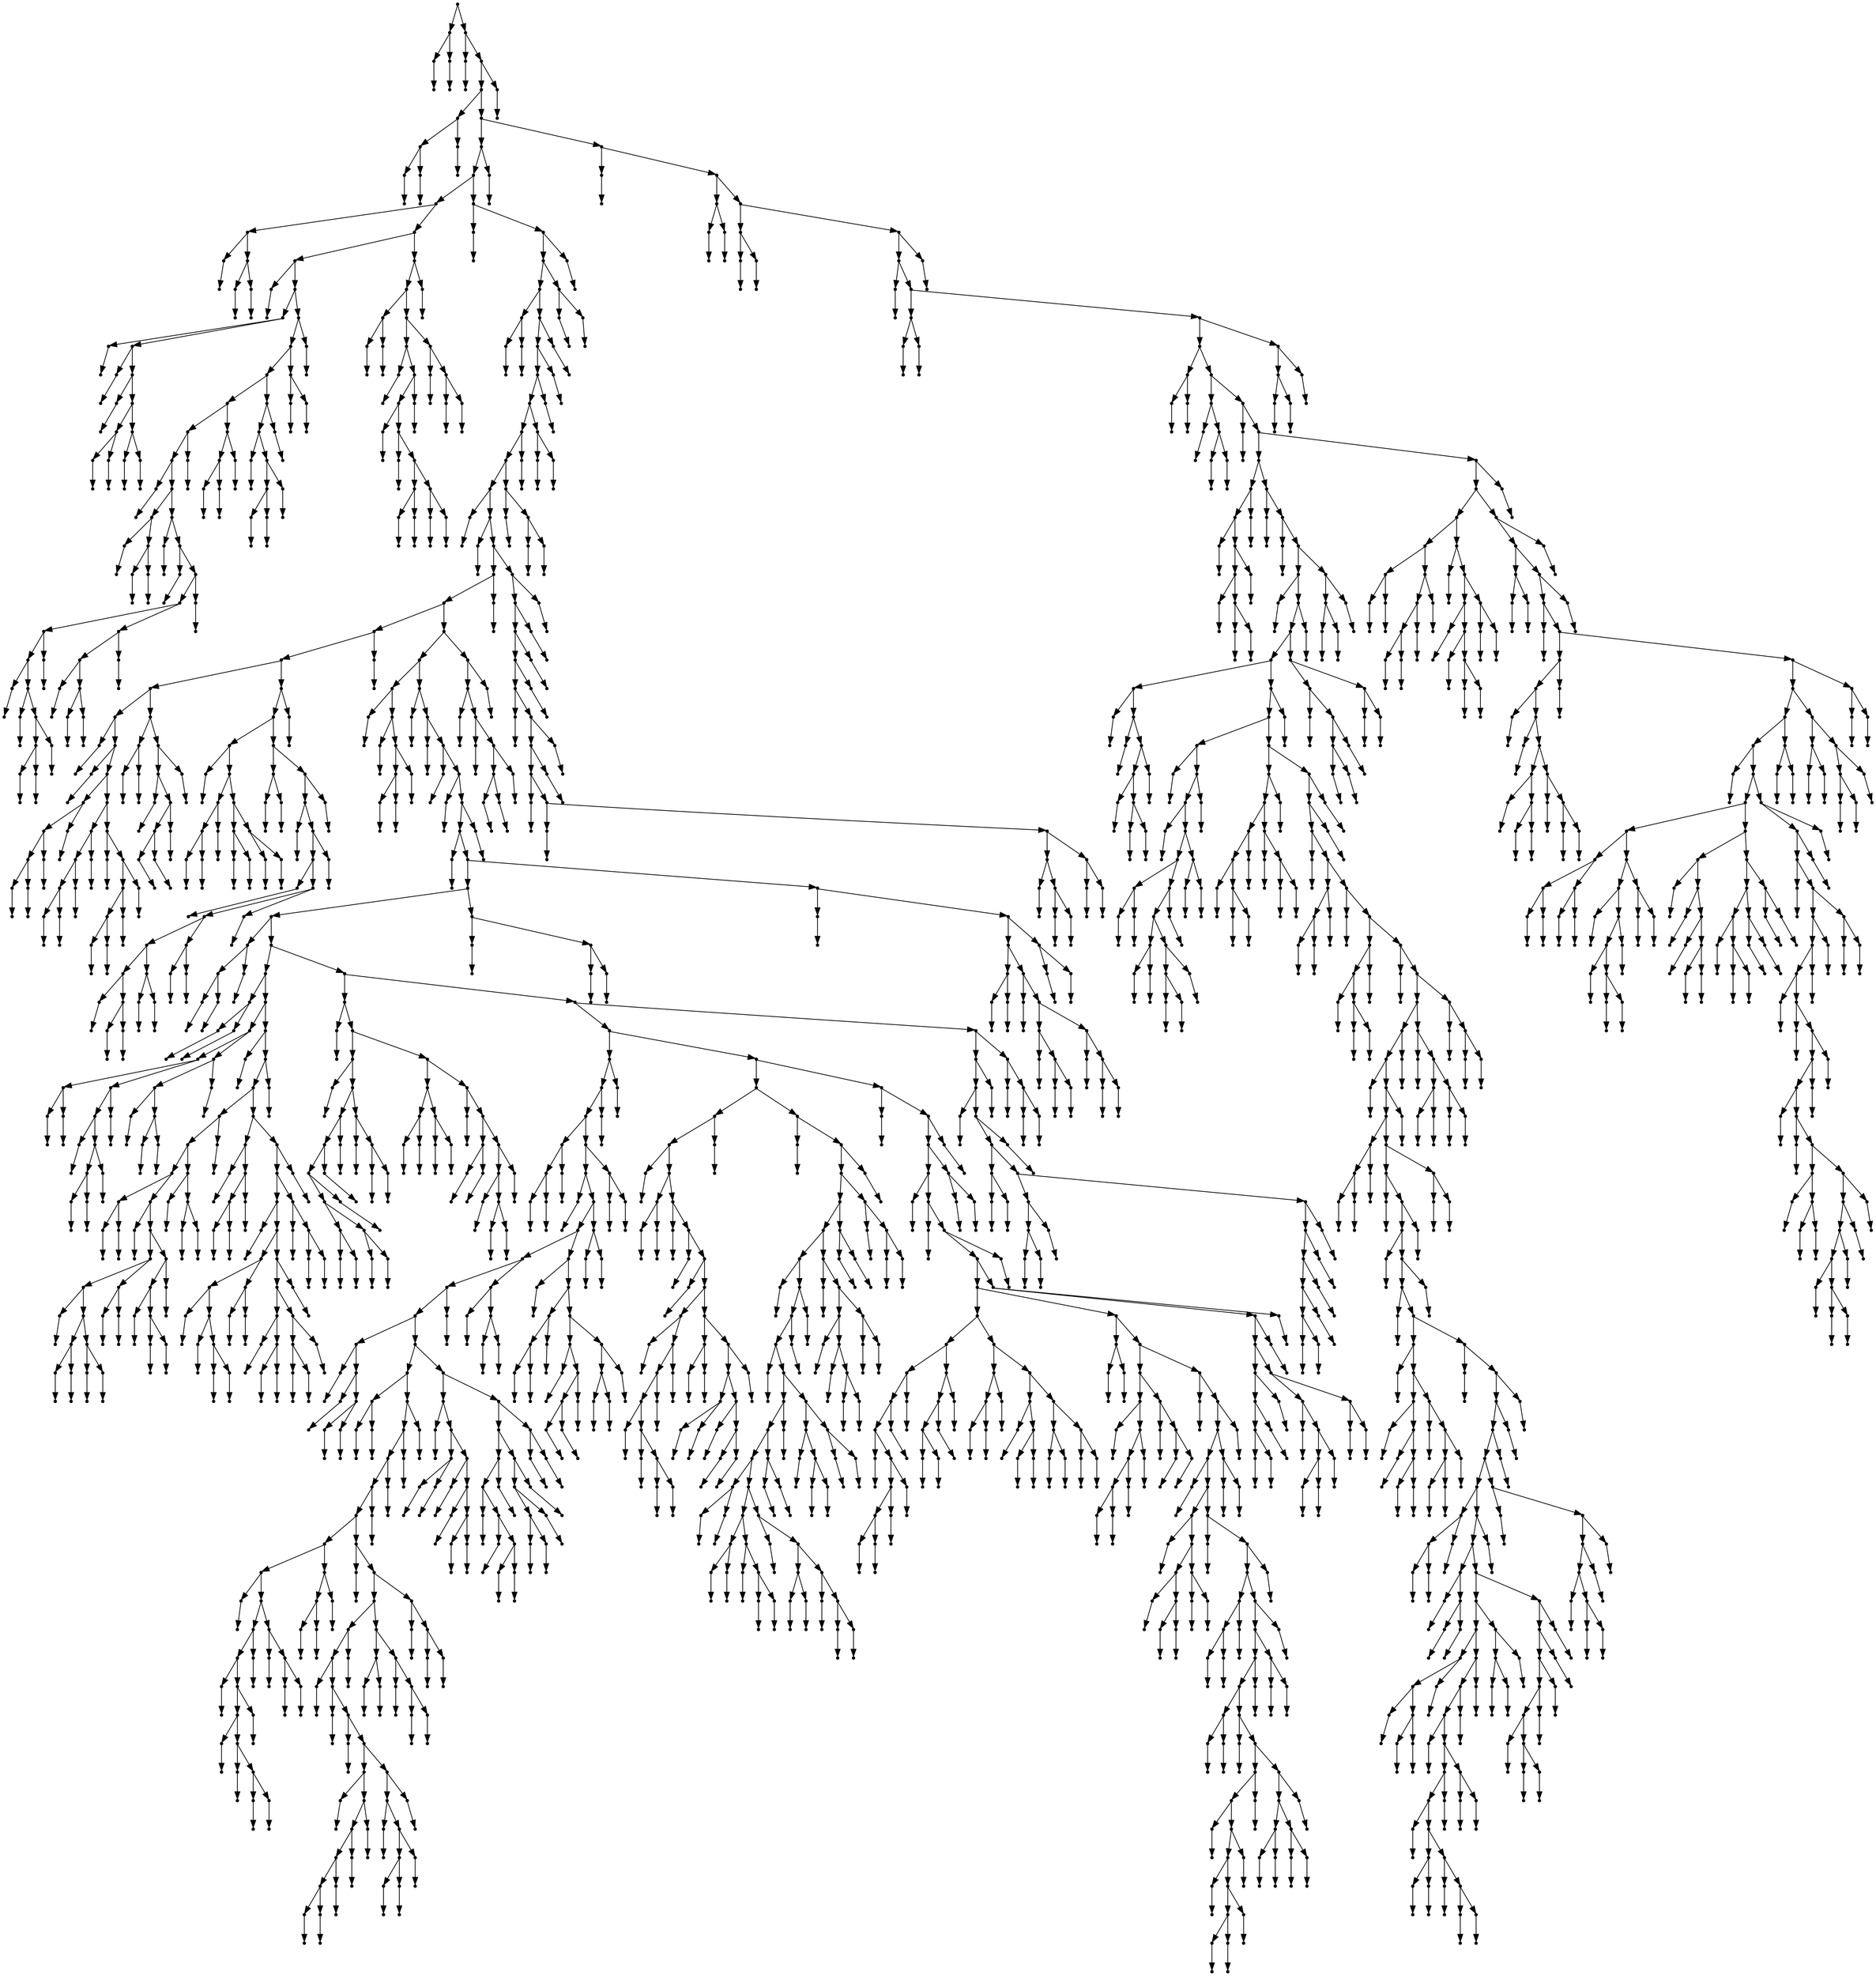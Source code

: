 digraph {
  2218 [shape=point];
  4 [shape=point];
  1 [shape=point];
  0 [shape=point];
  3 [shape=point];
  2 [shape=point];
  2217 [shape=point];
  6 [shape=point];
  5 [shape=point];
  2216 [shape=point];
  2213 [shape=point];
  14 [shape=point];
  11 [shape=point];
  8 [shape=point];
  7 [shape=point];
  10 [shape=point];
  9 [shape=point];
  13 [shape=point];
  12 [shape=point];
  2212 [shape=point];
  1513 [shape=point];
  1510 [shape=point];
  175 [shape=point];
  22 [shape=point];
  16 [shape=point];
  15 [shape=point];
  21 [shape=point];
  18 [shape=point];
  17 [shape=point];
  20 [shape=point];
  19 [shape=point];
  174 [shape=point];
  132 [shape=point];
  24 [shape=point];
  23 [shape=point];
  131 [shape=point];
  44 [shape=point];
  26 [shape=point];
  25 [shape=point];
  43 [shape=point];
  28 [shape=point];
  27 [shape=point];
  42 [shape=point];
  30 [shape=point];
  29 [shape=point];
  41 [shape=point];
  35 [shape=point];
  32 [shape=point];
  31 [shape=point];
  34 [shape=point];
  33 [shape=point];
  40 [shape=point];
  37 [shape=point];
  36 [shape=point];
  39 [shape=point];
  38 [shape=point];
  130 [shape=point];
  127 [shape=point];
  121 [shape=point];
  106 [shape=point];
  97 [shape=point];
  94 [shape=point];
  46 [shape=point];
  45 [shape=point];
  93 [shape=point];
  54 [shape=point];
  48 [shape=point];
  47 [shape=point];
  53 [shape=point];
  50 [shape=point];
  49 [shape=point];
  52 [shape=point];
  51 [shape=point];
  92 [shape=point];
  56 [shape=point];
  55 [shape=point];
  91 [shape=point];
  58 [shape=point];
  57 [shape=point];
  90 [shape=point];
  87 [shape=point];
  75 [shape=point];
  72 [shape=point];
  60 [shape=point];
  59 [shape=point];
  71 [shape=point];
  62 [shape=point];
  61 [shape=point];
  70 [shape=point];
  67 [shape=point];
  64 [shape=point];
  63 [shape=point];
  66 [shape=point];
  65 [shape=point];
  69 [shape=point];
  68 [shape=point];
  74 [shape=point];
  73 [shape=point];
  86 [shape=point];
  83 [shape=point];
  77 [shape=point];
  76 [shape=point];
  82 [shape=point];
  79 [shape=point];
  78 [shape=point];
  81 [shape=point];
  80 [shape=point];
  85 [shape=point];
  84 [shape=point];
  89 [shape=point];
  88 [shape=point];
  96 [shape=point];
  95 [shape=point];
  105 [shape=point];
  102 [shape=point];
  99 [shape=point];
  98 [shape=point];
  101 [shape=point];
  100 [shape=point];
  104 [shape=point];
  103 [shape=point];
  120 [shape=point];
  117 [shape=point];
  108 [shape=point];
  107 [shape=point];
  116 [shape=point];
  113 [shape=point];
  110 [shape=point];
  109 [shape=point];
  112 [shape=point];
  111 [shape=point];
  115 [shape=point];
  114 [shape=point];
  119 [shape=point];
  118 [shape=point];
  126 [shape=point];
  123 [shape=point];
  122 [shape=point];
  125 [shape=point];
  124 [shape=point];
  129 [shape=point];
  128 [shape=point];
  173 [shape=point];
  170 [shape=point];
  137 [shape=point];
  134 [shape=point];
  133 [shape=point];
  136 [shape=point];
  135 [shape=point];
  169 [shape=point];
  160 [shape=point];
  139 [shape=point];
  138 [shape=point];
  159 [shape=point];
  156 [shape=point];
  141 [shape=point];
  140 [shape=point];
  155 [shape=point];
  143 [shape=point];
  142 [shape=point];
  154 [shape=point];
  148 [shape=point];
  145 [shape=point];
  144 [shape=point];
  147 [shape=point];
  146 [shape=point];
  153 [shape=point];
  150 [shape=point];
  149 [shape=point];
  152 [shape=point];
  151 [shape=point];
  158 [shape=point];
  157 [shape=point];
  168 [shape=point];
  162 [shape=point];
  161 [shape=point];
  167 [shape=point];
  164 [shape=point];
  163 [shape=point];
  166 [shape=point];
  165 [shape=point];
  172 [shape=point];
  171 [shape=point];
  1509 [shape=point];
  177 [shape=point];
  176 [shape=point];
  1508 [shape=point];
  1505 [shape=point];
  1499 [shape=point];
  182 [shape=point];
  179 [shape=point];
  178 [shape=point];
  181 [shape=point];
  180 [shape=point];
  1498 [shape=point];
  1495 [shape=point];
  1492 [shape=point];
  1489 [shape=point];
  1483 [shape=point];
  1480 [shape=point];
  1471 [shape=point];
  184 [shape=point];
  183 [shape=point];
  1470 [shape=point];
  186 [shape=point];
  185 [shape=point];
  1469 [shape=point];
  1427 [shape=point];
  1424 [shape=point];
  323 [shape=point];
  320 [shape=point];
  251 [shape=point];
  230 [shape=point];
  188 [shape=point];
  187 [shape=point];
  229 [shape=point];
  190 [shape=point];
  189 [shape=point];
  228 [shape=point];
  201 [shape=point];
  198 [shape=point];
  195 [shape=point];
  192 [shape=point];
  191 [shape=point];
  194 [shape=point];
  193 [shape=point];
  197 [shape=point];
  196 [shape=point];
  200 [shape=point];
  199 [shape=point];
  227 [shape=point];
  212 [shape=point];
  209 [shape=point];
  206 [shape=point];
  203 [shape=point];
  202 [shape=point];
  205 [shape=point];
  204 [shape=point];
  208 [shape=point];
  207 [shape=point];
  211 [shape=point];
  210 [shape=point];
  226 [shape=point];
  214 [shape=point];
  213 [shape=point];
  225 [shape=point];
  222 [shape=point];
  219 [shape=point];
  216 [shape=point];
  215 [shape=point];
  218 [shape=point];
  217 [shape=point];
  221 [shape=point];
  220 [shape=point];
  224 [shape=point];
  223 [shape=point];
  250 [shape=point];
  235 [shape=point];
  232 [shape=point];
  231 [shape=point];
  234 [shape=point];
  233 [shape=point];
  249 [shape=point];
  246 [shape=point];
  237 [shape=point];
  236 [shape=point];
  245 [shape=point];
  242 [shape=point];
  239 [shape=point];
  238 [shape=point];
  241 [shape=point];
  240 [shape=point];
  244 [shape=point];
  243 [shape=point];
  248 [shape=point];
  247 [shape=point];
  319 [shape=point];
  316 [shape=point];
  274 [shape=point];
  253 [shape=point];
  252 [shape=point];
  273 [shape=point];
  261 [shape=point];
  258 [shape=point];
  255 [shape=point];
  254 [shape=point];
  257 [shape=point];
  256 [shape=point];
  260 [shape=point];
  259 [shape=point];
  272 [shape=point];
  266 [shape=point];
  263 [shape=point];
  262 [shape=point];
  265 [shape=point];
  264 [shape=point];
  271 [shape=point];
  268 [shape=point];
  267 [shape=point];
  270 [shape=point];
  269 [shape=point];
  315 [shape=point];
  279 [shape=point];
  276 [shape=point];
  275 [shape=point];
  278 [shape=point];
  277 [shape=point];
  314 [shape=point];
  311 [shape=point];
  281 [shape=point];
  280 [shape=point];
  310 [shape=point];
  307 [shape=point];
  283 [shape=point];
  282 [shape=point];
  306 [shape=point];
  303 [shape=point];
  297 [shape=point];
  291 [shape=point];
  285 [shape=point];
  284 [shape=point];
  290 [shape=point];
  287 [shape=point];
  286 [shape=point];
  289 [shape=point];
  288 [shape=point];
  296 [shape=point];
  293 [shape=point];
  292 [shape=point];
  295 [shape=point];
  294 [shape=point];
  302 [shape=point];
  299 [shape=point];
  298 [shape=point];
  301 [shape=point];
  300 [shape=point];
  305 [shape=point];
  304 [shape=point];
  309 [shape=point];
  308 [shape=point];
  313 [shape=point];
  312 [shape=point];
  318 [shape=point];
  317 [shape=point];
  322 [shape=point];
  321 [shape=point];
  1423 [shape=point];
  1405 [shape=point];
  337 [shape=point];
  325 [shape=point];
  324 [shape=point];
  336 [shape=point];
  327 [shape=point];
  326 [shape=point];
  335 [shape=point];
  332 [shape=point];
  329 [shape=point];
  328 [shape=point];
  331 [shape=point];
  330 [shape=point];
  334 [shape=point];
  333 [shape=point];
  1404 [shape=point];
  339 [shape=point];
  338 [shape=point];
  1403 [shape=point];
  341 [shape=point];
  340 [shape=point];
  1402 [shape=point];
  343 [shape=point];
  342 [shape=point];
  1401 [shape=point];
  345 [shape=point];
  344 [shape=point];
  1400 [shape=point];
  1397 [shape=point];
  347 [shape=point];
  346 [shape=point];
  1396 [shape=point];
  1360 [shape=point];
  1351 [shape=point];
  355 [shape=point];
  352 [shape=point];
  349 [shape=point];
  348 [shape=point];
  351 [shape=point];
  350 [shape=point];
  354 [shape=point];
  353 [shape=point];
  1350 [shape=point];
  519 [shape=point];
  360 [shape=point];
  357 [shape=point];
  356 [shape=point];
  359 [shape=point];
  358 [shape=point];
  518 [shape=point];
  392 [shape=point];
  380 [shape=point];
  365 [shape=point];
  362 [shape=point];
  361 [shape=point];
  364 [shape=point];
  363 [shape=point];
  379 [shape=point];
  376 [shape=point];
  367 [shape=point];
  366 [shape=point];
  375 [shape=point];
  372 [shape=point];
  369 [shape=point];
  368 [shape=point];
  371 [shape=point];
  370 [shape=point];
  374 [shape=point];
  373 [shape=point];
  378 [shape=point];
  377 [shape=point];
  391 [shape=point];
  388 [shape=point];
  382 [shape=point];
  381 [shape=point];
  387 [shape=point];
  384 [shape=point];
  383 [shape=point];
  386 [shape=point];
  385 [shape=point];
  390 [shape=point];
  389 [shape=point];
  517 [shape=point];
  394 [shape=point];
  393 [shape=point];
  516 [shape=point];
  513 [shape=point];
  447 [shape=point];
  444 [shape=point];
  435 [shape=point];
  399 [shape=point];
  396 [shape=point];
  395 [shape=point];
  398 [shape=point];
  397 [shape=point];
  434 [shape=point];
  401 [shape=point];
  400 [shape=point];
  433 [shape=point];
  421 [shape=point];
  415 [shape=point];
  403 [shape=point];
  402 [shape=point];
  414 [shape=point];
  408 [shape=point];
  405 [shape=point];
  404 [shape=point];
  407 [shape=point];
  406 [shape=point];
  413 [shape=point];
  410 [shape=point];
  409 [shape=point];
  412 [shape=point];
  411 [shape=point];
  420 [shape=point];
  417 [shape=point];
  416 [shape=point];
  419 [shape=point];
  418 [shape=point];
  432 [shape=point];
  429 [shape=point];
  423 [shape=point];
  422 [shape=point];
  428 [shape=point];
  425 [shape=point];
  424 [shape=point];
  427 [shape=point];
  426 [shape=point];
  431 [shape=point];
  430 [shape=point];
  443 [shape=point];
  437 [shape=point];
  436 [shape=point];
  442 [shape=point];
  439 [shape=point];
  438 [shape=point];
  441 [shape=point];
  440 [shape=point];
  446 [shape=point];
  445 [shape=point];
  512 [shape=point];
  458 [shape=point];
  449 [shape=point];
  448 [shape=point];
  457 [shape=point];
  454 [shape=point];
  451 [shape=point];
  450 [shape=point];
  453 [shape=point];
  452 [shape=point];
  456 [shape=point];
  455 [shape=point];
  511 [shape=point];
  508 [shape=point];
  499 [shape=point];
  460 [shape=point];
  459 [shape=point];
  498 [shape=point];
  477 [shape=point];
  471 [shape=point];
  462 [shape=point];
  461 [shape=point];
  470 [shape=point];
  464 [shape=point];
  463 [shape=point];
  469 [shape=point];
  466 [shape=point];
  465 [shape=point];
  468 [shape=point];
  467 [shape=point];
  476 [shape=point];
  473 [shape=point];
  472 [shape=point];
  475 [shape=point];
  474 [shape=point];
  497 [shape=point];
  494 [shape=point];
  485 [shape=point];
  479 [shape=point];
  478 [shape=point];
  484 [shape=point];
  481 [shape=point];
  480 [shape=point];
  483 [shape=point];
  482 [shape=point];
  493 [shape=point];
  490 [shape=point];
  487 [shape=point];
  486 [shape=point];
  489 [shape=point];
  488 [shape=point];
  492 [shape=point];
  491 [shape=point];
  496 [shape=point];
  495 [shape=point];
  507 [shape=point];
  501 [shape=point];
  500 [shape=point];
  506 [shape=point];
  503 [shape=point];
  502 [shape=point];
  505 [shape=point];
  504 [shape=point];
  510 [shape=point];
  509 [shape=point];
  515 [shape=point];
  514 [shape=point];
  1349 [shape=point];
  587 [shape=point];
  521 [shape=point];
  520 [shape=point];
  586 [shape=point];
  553 [shape=point];
  523 [shape=point];
  522 [shape=point];
  552 [shape=point];
  543 [shape=point];
  540 [shape=point];
  537 [shape=point];
  534 [shape=point];
  528 [shape=point];
  525 [shape=point];
  524 [shape=point];
  527 [shape=point];
  526 [shape=point];
  533 [shape=point];
  530 [shape=point];
  529 [shape=point];
  532 [shape=point];
  531 [shape=point];
  536 [shape=point];
  535 [shape=point];
  539 [shape=point];
  538 [shape=point];
  542 [shape=point];
  541 [shape=point];
  551 [shape=point];
  545 [shape=point];
  544 [shape=point];
  550 [shape=point];
  547 [shape=point];
  546 [shape=point];
  549 [shape=point];
  548 [shape=point];
  585 [shape=point];
  564 [shape=point];
  558 [shape=point];
  555 [shape=point];
  554 [shape=point];
  557 [shape=point];
  556 [shape=point];
  563 [shape=point];
  560 [shape=point];
  559 [shape=point];
  562 [shape=point];
  561 [shape=point];
  584 [shape=point];
  566 [shape=point];
  565 [shape=point];
  583 [shape=point];
  571 [shape=point];
  568 [shape=point];
  567 [shape=point];
  570 [shape=point];
  569 [shape=point];
  582 [shape=point];
  579 [shape=point];
  573 [shape=point];
  572 [shape=point];
  578 [shape=point];
  575 [shape=point];
  574 [shape=point];
  577 [shape=point];
  576 [shape=point];
  581 [shape=point];
  580 [shape=point];
  1348 [shape=point];
  1297 [shape=point];
  859 [shape=point];
  856 [shape=point];
  853 [shape=point];
  595 [shape=point];
  592 [shape=point];
  589 [shape=point];
  588 [shape=point];
  591 [shape=point];
  590 [shape=point];
  594 [shape=point];
  593 [shape=point];
  852 [shape=point];
  846 [shape=point];
  597 [shape=point];
  596 [shape=point];
  845 [shape=point];
  839 [shape=point];
  806 [shape=point];
  797 [shape=point];
  794 [shape=point];
  608 [shape=point];
  599 [shape=point];
  598 [shape=point];
  607 [shape=point];
  601 [shape=point];
  600 [shape=point];
  606 [shape=point];
  603 [shape=point];
  602 [shape=point];
  605 [shape=point];
  604 [shape=point];
  793 [shape=point];
  739 [shape=point];
  613 [shape=point];
  610 [shape=point];
  609 [shape=point];
  612 [shape=point];
  611 [shape=point];
  738 [shape=point];
  735 [shape=point];
  732 [shape=point];
  729 [shape=point];
  726 [shape=point];
  654 [shape=point];
  645 [shape=point];
  615 [shape=point];
  614 [shape=point];
  644 [shape=point];
  635 [shape=point];
  632 [shape=point];
  617 [shape=point];
  616 [shape=point];
  631 [shape=point];
  628 [shape=point];
  619 [shape=point];
  618 [shape=point];
  627 [shape=point];
  621 [shape=point];
  620 [shape=point];
  626 [shape=point];
  623 [shape=point];
  622 [shape=point];
  625 [shape=point];
  624 [shape=point];
  630 [shape=point];
  629 [shape=point];
  634 [shape=point];
  633 [shape=point];
  643 [shape=point];
  637 [shape=point];
  636 [shape=point];
  642 [shape=point];
  639 [shape=point];
  638 [shape=point];
  641 [shape=point];
  640 [shape=point];
  653 [shape=point];
  650 [shape=point];
  647 [shape=point];
  646 [shape=point];
  649 [shape=point];
  648 [shape=point];
  652 [shape=point];
  651 [shape=point];
  725 [shape=point];
  656 [shape=point];
  655 [shape=point];
  724 [shape=point];
  715 [shape=point];
  700 [shape=point];
  697 [shape=point];
  658 [shape=point];
  657 [shape=point];
  696 [shape=point];
  660 [shape=point];
  659 [shape=point];
  695 [shape=point];
  662 [shape=point];
  661 [shape=point];
  694 [shape=point];
  679 [shape=point];
  664 [shape=point];
  663 [shape=point];
  678 [shape=point];
  675 [shape=point];
  672 [shape=point];
  669 [shape=point];
  666 [shape=point];
  665 [shape=point];
  668 [shape=point];
  667 [shape=point];
  671 [shape=point];
  670 [shape=point];
  674 [shape=point];
  673 [shape=point];
  677 [shape=point];
  676 [shape=point];
  693 [shape=point];
  690 [shape=point];
  681 [shape=point];
  680 [shape=point];
  689 [shape=point];
  686 [shape=point];
  683 [shape=point];
  682 [shape=point];
  685 [shape=point];
  684 [shape=point];
  688 [shape=point];
  687 [shape=point];
  692 [shape=point];
  691 [shape=point];
  699 [shape=point];
  698 [shape=point];
  714 [shape=point];
  705 [shape=point];
  702 [shape=point];
  701 [shape=point];
  704 [shape=point];
  703 [shape=point];
  713 [shape=point];
  707 [shape=point];
  706 [shape=point];
  712 [shape=point];
  709 [shape=point];
  708 [shape=point];
  711 [shape=point];
  710 [shape=point];
  723 [shape=point];
  717 [shape=point];
  716 [shape=point];
  722 [shape=point];
  719 [shape=point];
  718 [shape=point];
  721 [shape=point];
  720 [shape=point];
  728 [shape=point];
  727 [shape=point];
  731 [shape=point];
  730 [shape=point];
  734 [shape=point];
  733 [shape=point];
  737 [shape=point];
  736 [shape=point];
  792 [shape=point];
  759 [shape=point];
  741 [shape=point];
  740 [shape=point];
  758 [shape=point];
  746 [shape=point];
  743 [shape=point];
  742 [shape=point];
  745 [shape=point];
  744 [shape=point];
  757 [shape=point];
  748 [shape=point];
  747 [shape=point];
  756 [shape=point];
  750 [shape=point];
  749 [shape=point];
  755 [shape=point];
  752 [shape=point];
  751 [shape=point];
  754 [shape=point];
  753 [shape=point];
  791 [shape=point];
  785 [shape=point];
  773 [shape=point];
  770 [shape=point];
  761 [shape=point];
  760 [shape=point];
  769 [shape=point];
  763 [shape=point];
  762 [shape=point];
  768 [shape=point];
  765 [shape=point];
  764 [shape=point];
  767 [shape=point];
  766 [shape=point];
  772 [shape=point];
  771 [shape=point];
  784 [shape=point];
  781 [shape=point];
  778 [shape=point];
  775 [shape=point];
  774 [shape=point];
  777 [shape=point];
  776 [shape=point];
  780 [shape=point];
  779 [shape=point];
  783 [shape=point];
  782 [shape=point];
  790 [shape=point];
  787 [shape=point];
  786 [shape=point];
  789 [shape=point];
  788 [shape=point];
  796 [shape=point];
  795 [shape=point];
  805 [shape=point];
  799 [shape=point];
  798 [shape=point];
  804 [shape=point];
  801 [shape=point];
  800 [shape=point];
  803 [shape=point];
  802 [shape=point];
  838 [shape=point];
  808 [shape=point];
  807 [shape=point];
  837 [shape=point];
  816 [shape=point];
  813 [shape=point];
  810 [shape=point];
  809 [shape=point];
  812 [shape=point];
  811 [shape=point];
  815 [shape=point];
  814 [shape=point];
  836 [shape=point];
  827 [shape=point];
  818 [shape=point];
  817 [shape=point];
  826 [shape=point];
  823 [shape=point];
  820 [shape=point];
  819 [shape=point];
  822 [shape=point];
  821 [shape=point];
  825 [shape=point];
  824 [shape=point];
  835 [shape=point];
  832 [shape=point];
  829 [shape=point];
  828 [shape=point];
  831 [shape=point];
  830 [shape=point];
  834 [shape=point];
  833 [shape=point];
  844 [shape=point];
  841 [shape=point];
  840 [shape=point];
  843 [shape=point];
  842 [shape=point];
  851 [shape=point];
  848 [shape=point];
  847 [shape=point];
  850 [shape=point];
  849 [shape=point];
  855 [shape=point];
  854 [shape=point];
  858 [shape=point];
  857 [shape=point];
  1296 [shape=point];
  1041 [shape=point];
  924 [shape=point];
  921 [shape=point];
  861 [shape=point];
  860 [shape=point];
  920 [shape=point];
  866 [shape=point];
  863 [shape=point];
  862 [shape=point];
  865 [shape=point];
  864 [shape=point];
  919 [shape=point];
  868 [shape=point];
  867 [shape=point];
  918 [shape=point];
  870 [shape=point];
  869 [shape=point];
  917 [shape=point];
  872 [shape=point];
  871 [shape=point];
  916 [shape=point];
  892 [shape=point];
  874 [shape=point];
  873 [shape=point];
  891 [shape=point];
  888 [shape=point];
  885 [shape=point];
  876 [shape=point];
  875 [shape=point];
  884 [shape=point];
  878 [shape=point];
  877 [shape=point];
  883 [shape=point];
  880 [shape=point];
  879 [shape=point];
  882 [shape=point];
  881 [shape=point];
  887 [shape=point];
  886 [shape=point];
  890 [shape=point];
  889 [shape=point];
  915 [shape=point];
  897 [shape=point];
  894 [shape=point];
  893 [shape=point];
  896 [shape=point];
  895 [shape=point];
  914 [shape=point];
  911 [shape=point];
  902 [shape=point];
  899 [shape=point];
  898 [shape=point];
  901 [shape=point];
  900 [shape=point];
  910 [shape=point];
  904 [shape=point];
  903 [shape=point];
  909 [shape=point];
  906 [shape=point];
  905 [shape=point];
  908 [shape=point];
  907 [shape=point];
  913 [shape=point];
  912 [shape=point];
  923 [shape=point];
  922 [shape=point];
  1040 [shape=point];
  926 [shape=point];
  925 [shape=point];
  1039 [shape=point];
  1036 [shape=point];
  1027 [shape=point];
  1021 [shape=point];
  1000 [shape=point];
  928 [shape=point];
  927 [shape=point];
  999 [shape=point];
  996 [shape=point];
  993 [shape=point];
  930 [shape=point];
  929 [shape=point];
  992 [shape=point];
  977 [shape=point];
  974 [shape=point];
  968 [shape=point];
  935 [shape=point];
  932 [shape=point];
  931 [shape=point];
  934 [shape=point];
  933 [shape=point];
  967 [shape=point];
  949 [shape=point];
  940 [shape=point];
  937 [shape=point];
  936 [shape=point];
  939 [shape=point];
  938 [shape=point];
  948 [shape=point];
  942 [shape=point];
  941 [shape=point];
  947 [shape=point];
  944 [shape=point];
  943 [shape=point];
  946 [shape=point];
  945 [shape=point];
  966 [shape=point];
  951 [shape=point];
  950 [shape=point];
  965 [shape=point];
  956 [shape=point];
  953 [shape=point];
  952 [shape=point];
  955 [shape=point];
  954 [shape=point];
  964 [shape=point];
  958 [shape=point];
  957 [shape=point];
  963 [shape=point];
  960 [shape=point];
  959 [shape=point];
  962 [shape=point];
  961 [shape=point];
  973 [shape=point];
  970 [shape=point];
  969 [shape=point];
  972 [shape=point];
  971 [shape=point];
  976 [shape=point];
  975 [shape=point];
  991 [shape=point];
  985 [shape=point];
  979 [shape=point];
  978 [shape=point];
  984 [shape=point];
  981 [shape=point];
  980 [shape=point];
  983 [shape=point];
  982 [shape=point];
  990 [shape=point];
  987 [shape=point];
  986 [shape=point];
  989 [shape=point];
  988 [shape=point];
  995 [shape=point];
  994 [shape=point];
  998 [shape=point];
  997 [shape=point];
  1020 [shape=point];
  1002 [shape=point];
  1001 [shape=point];
  1019 [shape=point];
  1013 [shape=point];
  1004 [shape=point];
  1003 [shape=point];
  1012 [shape=point];
  1006 [shape=point];
  1005 [shape=point];
  1011 [shape=point];
  1008 [shape=point];
  1007 [shape=point];
  1010 [shape=point];
  1009 [shape=point];
  1018 [shape=point];
  1015 [shape=point];
  1014 [shape=point];
  1017 [shape=point];
  1016 [shape=point];
  1026 [shape=point];
  1023 [shape=point];
  1022 [shape=point];
  1025 [shape=point];
  1024 [shape=point];
  1035 [shape=point];
  1029 [shape=point];
  1028 [shape=point];
  1034 [shape=point];
  1031 [shape=point];
  1030 [shape=point];
  1033 [shape=point];
  1032 [shape=point];
  1038 [shape=point];
  1037 [shape=point];
  1295 [shape=point];
  1043 [shape=point];
  1042 [shape=point];
  1294 [shape=point];
  1291 [shape=point];
  1285 [shape=point];
  1045 [shape=point];
  1044 [shape=point];
  1284 [shape=point];
  1047 [shape=point];
  1046 [shape=point];
  1283 [shape=point];
  1280 [shape=point];
  1244 [shape=point];
  1109 [shape=point];
  1079 [shape=point];
  1067 [shape=point];
  1064 [shape=point];
  1061 [shape=point];
  1049 [shape=point];
  1048 [shape=point];
  1060 [shape=point];
  1057 [shape=point];
  1054 [shape=point];
  1051 [shape=point];
  1050 [shape=point];
  1053 [shape=point];
  1052 [shape=point];
  1056 [shape=point];
  1055 [shape=point];
  1059 [shape=point];
  1058 [shape=point];
  1063 [shape=point];
  1062 [shape=point];
  1066 [shape=point];
  1065 [shape=point];
  1078 [shape=point];
  1075 [shape=point];
  1072 [shape=point];
  1069 [shape=point];
  1068 [shape=point];
  1071 [shape=point];
  1070 [shape=point];
  1074 [shape=point];
  1073 [shape=point];
  1077 [shape=point];
  1076 [shape=point];
  1108 [shape=point];
  1087 [shape=point];
  1084 [shape=point];
  1081 [shape=point];
  1080 [shape=point];
  1083 [shape=point];
  1082 [shape=point];
  1086 [shape=point];
  1085 [shape=point];
  1107 [shape=point];
  1095 [shape=point];
  1089 [shape=point];
  1088 [shape=point];
  1094 [shape=point];
  1091 [shape=point];
  1090 [shape=point];
  1093 [shape=point];
  1092 [shape=point];
  1106 [shape=point];
  1100 [shape=point];
  1097 [shape=point];
  1096 [shape=point];
  1099 [shape=point];
  1098 [shape=point];
  1105 [shape=point];
  1102 [shape=point];
  1101 [shape=point];
  1104 [shape=point];
  1103 [shape=point];
  1243 [shape=point];
  1114 [shape=point];
  1111 [shape=point];
  1110 [shape=point];
  1113 [shape=point];
  1112 [shape=point];
  1242 [shape=point];
  1137 [shape=point];
  1128 [shape=point];
  1116 [shape=point];
  1115 [shape=point];
  1127 [shape=point];
  1124 [shape=point];
  1121 [shape=point];
  1118 [shape=point];
  1117 [shape=point];
  1120 [shape=point];
  1119 [shape=point];
  1123 [shape=point];
  1122 [shape=point];
  1126 [shape=point];
  1125 [shape=point];
  1136 [shape=point];
  1130 [shape=point];
  1129 [shape=point];
  1135 [shape=point];
  1132 [shape=point];
  1131 [shape=point];
  1134 [shape=point];
  1133 [shape=point];
  1241 [shape=point];
  1139 [shape=point];
  1138 [shape=point];
  1240 [shape=point];
  1237 [shape=point];
  1231 [shape=point];
  1141 [shape=point];
  1140 [shape=point];
  1230 [shape=point];
  1158 [shape=point];
  1143 [shape=point];
  1142 [shape=point];
  1157 [shape=point];
  1151 [shape=point];
  1145 [shape=point];
  1144 [shape=point];
  1150 [shape=point];
  1147 [shape=point];
  1146 [shape=point];
  1149 [shape=point];
  1148 [shape=point];
  1156 [shape=point];
  1153 [shape=point];
  1152 [shape=point];
  1155 [shape=point];
  1154 [shape=point];
  1229 [shape=point];
  1160 [shape=point];
  1159 [shape=point];
  1228 [shape=point];
  1225 [shape=point];
  1168 [shape=point];
  1165 [shape=point];
  1162 [shape=point];
  1161 [shape=point];
  1164 [shape=point];
  1163 [shape=point];
  1167 [shape=point];
  1166 [shape=point];
  1224 [shape=point];
  1221 [shape=point];
  1215 [shape=point];
  1212 [shape=point];
  1173 [shape=point];
  1170 [shape=point];
  1169 [shape=point];
  1172 [shape=point];
  1171 [shape=point];
  1211 [shape=point];
  1175 [shape=point];
  1174 [shape=point];
  1210 [shape=point];
  1195 [shape=point];
  1192 [shape=point];
  1177 [shape=point];
  1176 [shape=point];
  1191 [shape=point];
  1188 [shape=point];
  1179 [shape=point];
  1178 [shape=point];
  1187 [shape=point];
  1184 [shape=point];
  1181 [shape=point];
  1180 [shape=point];
  1183 [shape=point];
  1182 [shape=point];
  1186 [shape=point];
  1185 [shape=point];
  1190 [shape=point];
  1189 [shape=point];
  1194 [shape=point];
  1193 [shape=point];
  1209 [shape=point];
  1206 [shape=point];
  1200 [shape=point];
  1197 [shape=point];
  1196 [shape=point];
  1199 [shape=point];
  1198 [shape=point];
  1205 [shape=point];
  1202 [shape=point];
  1201 [shape=point];
  1204 [shape=point];
  1203 [shape=point];
  1208 [shape=point];
  1207 [shape=point];
  1214 [shape=point];
  1213 [shape=point];
  1220 [shape=point];
  1217 [shape=point];
  1216 [shape=point];
  1219 [shape=point];
  1218 [shape=point];
  1223 [shape=point];
  1222 [shape=point];
  1227 [shape=point];
  1226 [shape=point];
  1236 [shape=point];
  1233 [shape=point];
  1232 [shape=point];
  1235 [shape=point];
  1234 [shape=point];
  1239 [shape=point];
  1238 [shape=point];
  1279 [shape=point];
  1276 [shape=point];
  1273 [shape=point];
  1255 [shape=point];
  1252 [shape=point];
  1249 [shape=point];
  1246 [shape=point];
  1245 [shape=point];
  1248 [shape=point];
  1247 [shape=point];
  1251 [shape=point];
  1250 [shape=point];
  1254 [shape=point];
  1253 [shape=point];
  1272 [shape=point];
  1266 [shape=point];
  1257 [shape=point];
  1256 [shape=point];
  1265 [shape=point];
  1262 [shape=point];
  1259 [shape=point];
  1258 [shape=point];
  1261 [shape=point];
  1260 [shape=point];
  1264 [shape=point];
  1263 [shape=point];
  1271 [shape=point];
  1268 [shape=point];
  1267 [shape=point];
  1270 [shape=point];
  1269 [shape=point];
  1275 [shape=point];
  1274 [shape=point];
  1278 [shape=point];
  1277 [shape=point];
  1282 [shape=point];
  1281 [shape=point];
  1290 [shape=point];
  1287 [shape=point];
  1286 [shape=point];
  1289 [shape=point];
  1288 [shape=point];
  1293 [shape=point];
  1292 [shape=point];
  1347 [shape=point];
  1338 [shape=point];
  1335 [shape=point];
  1299 [shape=point];
  1298 [shape=point];
  1334 [shape=point];
  1331 [shape=point];
  1304 [shape=point];
  1301 [shape=point];
  1300 [shape=point];
  1303 [shape=point];
  1302 [shape=point];
  1330 [shape=point];
  1312 [shape=point];
  1309 [shape=point];
  1306 [shape=point];
  1305 [shape=point];
  1308 [shape=point];
  1307 [shape=point];
  1311 [shape=point];
  1310 [shape=point];
  1329 [shape=point];
  1326 [shape=point];
  1323 [shape=point];
  1320 [shape=point];
  1317 [shape=point];
  1314 [shape=point];
  1313 [shape=point];
  1316 [shape=point];
  1315 [shape=point];
  1319 [shape=point];
  1318 [shape=point];
  1322 [shape=point];
  1321 [shape=point];
  1325 [shape=point];
  1324 [shape=point];
  1328 [shape=point];
  1327 [shape=point];
  1333 [shape=point];
  1332 [shape=point];
  1337 [shape=point];
  1336 [shape=point];
  1346 [shape=point];
  1340 [shape=point];
  1339 [shape=point];
  1345 [shape=point];
  1342 [shape=point];
  1341 [shape=point];
  1344 [shape=point];
  1343 [shape=point];
  1359 [shape=point];
  1353 [shape=point];
  1352 [shape=point];
  1358 [shape=point];
  1355 [shape=point];
  1354 [shape=point];
  1357 [shape=point];
  1356 [shape=point];
  1395 [shape=point];
  1362 [shape=point];
  1361 [shape=point];
  1394 [shape=point];
  1388 [shape=point];
  1367 [shape=point];
  1364 [shape=point];
  1363 [shape=point];
  1366 [shape=point];
  1365 [shape=point];
  1387 [shape=point];
  1369 [shape=point];
  1368 [shape=point];
  1386 [shape=point];
  1377 [shape=point];
  1371 [shape=point];
  1370 [shape=point];
  1376 [shape=point];
  1373 [shape=point];
  1372 [shape=point];
  1375 [shape=point];
  1374 [shape=point];
  1385 [shape=point];
  1379 [shape=point];
  1378 [shape=point];
  1384 [shape=point];
  1381 [shape=point];
  1380 [shape=point];
  1383 [shape=point];
  1382 [shape=point];
  1393 [shape=point];
  1390 [shape=point];
  1389 [shape=point];
  1392 [shape=point];
  1391 [shape=point];
  1399 [shape=point];
  1398 [shape=point];
  1422 [shape=point];
  1419 [shape=point];
  1407 [shape=point];
  1406 [shape=point];
  1418 [shape=point];
  1409 [shape=point];
  1408 [shape=point];
  1417 [shape=point];
  1414 [shape=point];
  1411 [shape=point];
  1410 [shape=point];
  1413 [shape=point];
  1412 [shape=point];
  1416 [shape=point];
  1415 [shape=point];
  1421 [shape=point];
  1420 [shape=point];
  1426 [shape=point];
  1425 [shape=point];
  1468 [shape=point];
  1465 [shape=point];
  1462 [shape=point];
  1459 [shape=point];
  1456 [shape=point];
  1429 [shape=point];
  1428 [shape=point];
  1455 [shape=point];
  1452 [shape=point];
  1449 [shape=point];
  1431 [shape=point];
  1430 [shape=point];
  1448 [shape=point];
  1433 [shape=point];
  1432 [shape=point];
  1447 [shape=point];
  1441 [shape=point];
  1435 [shape=point];
  1434 [shape=point];
  1440 [shape=point];
  1437 [shape=point];
  1436 [shape=point];
  1439 [shape=point];
  1438 [shape=point];
  1446 [shape=point];
  1443 [shape=point];
  1442 [shape=point];
  1445 [shape=point];
  1444 [shape=point];
  1451 [shape=point];
  1450 [shape=point];
  1454 [shape=point];
  1453 [shape=point];
  1458 [shape=point];
  1457 [shape=point];
  1461 [shape=point];
  1460 [shape=point];
  1464 [shape=point];
  1463 [shape=point];
  1467 [shape=point];
  1466 [shape=point];
  1479 [shape=point];
  1473 [shape=point];
  1472 [shape=point];
  1478 [shape=point];
  1475 [shape=point];
  1474 [shape=point];
  1477 [shape=point];
  1476 [shape=point];
  1482 [shape=point];
  1481 [shape=point];
  1488 [shape=point];
  1485 [shape=point];
  1484 [shape=point];
  1487 [shape=point];
  1486 [shape=point];
  1491 [shape=point];
  1490 [shape=point];
  1494 [shape=point];
  1493 [shape=point];
  1497 [shape=point];
  1496 [shape=point];
  1504 [shape=point];
  1501 [shape=point];
  1500 [shape=point];
  1503 [shape=point];
  1502 [shape=point];
  1507 [shape=point];
  1506 [shape=point];
  1512 [shape=point];
  1511 [shape=point];
  2211 [shape=point];
  1515 [shape=point];
  1514 [shape=point];
  2210 [shape=point];
  1520 [shape=point];
  1517 [shape=point];
  1516 [shape=point];
  1519 [shape=point];
  1518 [shape=point];
  2209 [shape=point];
  1525 [shape=point];
  1522 [shape=point];
  1521 [shape=point];
  1524 [shape=point];
  1523 [shape=point];
  2208 [shape=point];
  2205 [shape=point];
  1527 [shape=point];
  1526 [shape=point];
  2204 [shape=point];
  1532 [shape=point];
  1529 [shape=point];
  1528 [shape=point];
  1531 [shape=point];
  1530 [shape=point];
  2203 [shape=point];
  2194 [shape=point];
  1537 [shape=point];
  1534 [shape=point];
  1533 [shape=point];
  1536 [shape=point];
  1535 [shape=point];
  2193 [shape=point];
  1545 [shape=point];
  1539 [shape=point];
  1538 [shape=point];
  1544 [shape=point];
  1541 [shape=point];
  1540 [shape=point];
  1543 [shape=point];
  1542 [shape=point];
  2192 [shape=point];
  1547 [shape=point];
  1546 [shape=point];
  2191 [shape=point];
  1942 [shape=point];
  1564 [shape=point];
  1561 [shape=point];
  1549 [shape=point];
  1548 [shape=point];
  1560 [shape=point];
  1557 [shape=point];
  1551 [shape=point];
  1550 [shape=point];
  1556 [shape=point];
  1553 [shape=point];
  1552 [shape=point];
  1555 [shape=point];
  1554 [shape=point];
  1559 [shape=point];
  1558 [shape=point];
  1563 [shape=point];
  1562 [shape=point];
  1941 [shape=point];
  1566 [shape=point];
  1565 [shape=point];
  1940 [shape=point];
  1568 [shape=point];
  1567 [shape=point];
  1939 [shape=point];
  1930 [shape=point];
  1570 [shape=point];
  1569 [shape=point];
  1929 [shape=point];
  1926 [shape=point];
  1908 [shape=point];
  1587 [shape=point];
  1572 [shape=point];
  1571 [shape=point];
  1586 [shape=point];
  1574 [shape=point];
  1573 [shape=point];
  1585 [shape=point];
  1582 [shape=point];
  1576 [shape=point];
  1575 [shape=point];
  1581 [shape=point];
  1578 [shape=point];
  1577 [shape=point];
  1580 [shape=point];
  1579 [shape=point];
  1584 [shape=point];
  1583 [shape=point];
  1907 [shape=point];
  1904 [shape=point];
  1625 [shape=point];
  1589 [shape=point];
  1588 [shape=point];
  1624 [shape=point];
  1621 [shape=point];
  1591 [shape=point];
  1590 [shape=point];
  1620 [shape=point];
  1614 [shape=point];
  1596 [shape=point];
  1593 [shape=point];
  1592 [shape=point];
  1595 [shape=point];
  1594 [shape=point];
  1613 [shape=point];
  1610 [shape=point];
  1601 [shape=point];
  1598 [shape=point];
  1597 [shape=point];
  1600 [shape=point];
  1599 [shape=point];
  1609 [shape=point];
  1606 [shape=point];
  1603 [shape=point];
  1602 [shape=point];
  1605 [shape=point];
  1604 [shape=point];
  1608 [shape=point];
  1607 [shape=point];
  1612 [shape=point];
  1611 [shape=point];
  1619 [shape=point];
  1616 [shape=point];
  1615 [shape=point];
  1618 [shape=point];
  1617 [shape=point];
  1623 [shape=point];
  1622 [shape=point];
  1903 [shape=point];
  1648 [shape=point];
  1645 [shape=point];
  1636 [shape=point];
  1633 [shape=point];
  1627 [shape=point];
  1626 [shape=point];
  1632 [shape=point];
  1629 [shape=point];
  1628 [shape=point];
  1631 [shape=point];
  1630 [shape=point];
  1635 [shape=point];
  1634 [shape=point];
  1644 [shape=point];
  1638 [shape=point];
  1637 [shape=point];
  1643 [shape=point];
  1640 [shape=point];
  1639 [shape=point];
  1642 [shape=point];
  1641 [shape=point];
  1647 [shape=point];
  1646 [shape=point];
  1902 [shape=point];
  1899 [shape=point];
  1896 [shape=point];
  1650 [shape=point];
  1649 [shape=point];
  1895 [shape=point];
  1658 [shape=point];
  1655 [shape=point];
  1652 [shape=point];
  1651 [shape=point];
  1654 [shape=point];
  1653 [shape=point];
  1657 [shape=point];
  1656 [shape=point];
  1894 [shape=point];
  1660 [shape=point];
  1659 [shape=point];
  1893 [shape=point];
  1671 [shape=point];
  1668 [shape=point];
  1662 [shape=point];
  1661 [shape=point];
  1667 [shape=point];
  1664 [shape=point];
  1663 [shape=point];
  1666 [shape=point];
  1665 [shape=point];
  1670 [shape=point];
  1669 [shape=point];
  1892 [shape=point];
  1673 [shape=point];
  1672 [shape=point];
  1891 [shape=point];
  1882 [shape=point];
  1867 [shape=point];
  1864 [shape=point];
  1675 [shape=point];
  1674 [shape=point];
  1863 [shape=point];
  1860 [shape=point];
  1683 [shape=point];
  1680 [shape=point];
  1677 [shape=point];
  1676 [shape=point];
  1679 [shape=point];
  1678 [shape=point];
  1682 [shape=point];
  1681 [shape=point];
  1859 [shape=point];
  1853 [shape=point];
  1685 [shape=point];
  1684 [shape=point];
  1852 [shape=point];
  1849 [shape=point];
  1687 [shape=point];
  1686 [shape=point];
  1848 [shape=point];
  1845 [shape=point];
  1689 [shape=point];
  1688 [shape=point];
  1844 [shape=point];
  1715 [shape=point];
  1691 [shape=point];
  1690 [shape=point];
  1714 [shape=point];
  1702 [shape=point];
  1693 [shape=point];
  1692 [shape=point];
  1701 [shape=point];
  1695 [shape=point];
  1694 [shape=point];
  1700 [shape=point];
  1697 [shape=point];
  1696 [shape=point];
  1699 [shape=point];
  1698 [shape=point];
  1713 [shape=point];
  1704 [shape=point];
  1703 [shape=point];
  1712 [shape=point];
  1709 [shape=point];
  1706 [shape=point];
  1705 [shape=point];
  1708 [shape=point];
  1707 [shape=point];
  1711 [shape=point];
  1710 [shape=point];
  1843 [shape=point];
  1717 [shape=point];
  1716 [shape=point];
  1842 [shape=point];
  1839 [shape=point];
  1836 [shape=point];
  1833 [shape=point];
  1815 [shape=point];
  1725 [shape=point];
  1722 [shape=point];
  1719 [shape=point];
  1718 [shape=point];
  1721 [shape=point];
  1720 [shape=point];
  1724 [shape=point];
  1723 [shape=point];
  1814 [shape=point];
  1811 [shape=point];
  1733 [shape=point];
  1727 [shape=point];
  1726 [shape=point];
  1732 [shape=point];
  1729 [shape=point];
  1728 [shape=point];
  1731 [shape=point];
  1730 [shape=point];
  1810 [shape=point];
  1789 [shape=point];
  1780 [shape=point];
  1744 [shape=point];
  1741 [shape=point];
  1735 [shape=point];
  1734 [shape=point];
  1740 [shape=point];
  1737 [shape=point];
  1736 [shape=point];
  1739 [shape=point];
  1738 [shape=point];
  1743 [shape=point];
  1742 [shape=point];
  1779 [shape=point];
  1776 [shape=point];
  1773 [shape=point];
  1746 [shape=point];
  1745 [shape=point];
  1772 [shape=point];
  1766 [shape=point];
  1763 [shape=point];
  1748 [shape=point];
  1747 [shape=point];
  1762 [shape=point];
  1753 [shape=point];
  1750 [shape=point];
  1749 [shape=point];
  1752 [shape=point];
  1751 [shape=point];
  1761 [shape=point];
  1755 [shape=point];
  1754 [shape=point];
  1760 [shape=point];
  1757 [shape=point];
  1756 [shape=point];
  1759 [shape=point];
  1758 [shape=point];
  1765 [shape=point];
  1764 [shape=point];
  1771 [shape=point];
  1768 [shape=point];
  1767 [shape=point];
  1770 [shape=point];
  1769 [shape=point];
  1775 [shape=point];
  1774 [shape=point];
  1778 [shape=point];
  1777 [shape=point];
  1788 [shape=point];
  1785 [shape=point];
  1782 [shape=point];
  1781 [shape=point];
  1784 [shape=point];
  1783 [shape=point];
  1787 [shape=point];
  1786 [shape=point];
  1809 [shape=point];
  1806 [shape=point];
  1803 [shape=point];
  1800 [shape=point];
  1797 [shape=point];
  1791 [shape=point];
  1790 [shape=point];
  1796 [shape=point];
  1793 [shape=point];
  1792 [shape=point];
  1795 [shape=point];
  1794 [shape=point];
  1799 [shape=point];
  1798 [shape=point];
  1802 [shape=point];
  1801 [shape=point];
  1805 [shape=point];
  1804 [shape=point];
  1808 [shape=point];
  1807 [shape=point];
  1813 [shape=point];
  1812 [shape=point];
  1832 [shape=point];
  1817 [shape=point];
  1816 [shape=point];
  1831 [shape=point];
  1828 [shape=point];
  1825 [shape=point];
  1819 [shape=point];
  1818 [shape=point];
  1824 [shape=point];
  1821 [shape=point];
  1820 [shape=point];
  1823 [shape=point];
  1822 [shape=point];
  1827 [shape=point];
  1826 [shape=point];
  1830 [shape=point];
  1829 [shape=point];
  1835 [shape=point];
  1834 [shape=point];
  1838 [shape=point];
  1837 [shape=point];
  1841 [shape=point];
  1840 [shape=point];
  1847 [shape=point];
  1846 [shape=point];
  1851 [shape=point];
  1850 [shape=point];
  1858 [shape=point];
  1855 [shape=point];
  1854 [shape=point];
  1857 [shape=point];
  1856 [shape=point];
  1862 [shape=point];
  1861 [shape=point];
  1866 [shape=point];
  1865 [shape=point];
  1881 [shape=point];
  1869 [shape=point];
  1868 [shape=point];
  1880 [shape=point];
  1874 [shape=point];
  1871 [shape=point];
  1870 [shape=point];
  1873 [shape=point];
  1872 [shape=point];
  1879 [shape=point];
  1876 [shape=point];
  1875 [shape=point];
  1878 [shape=point];
  1877 [shape=point];
  1890 [shape=point];
  1884 [shape=point];
  1883 [shape=point];
  1889 [shape=point];
  1886 [shape=point];
  1885 [shape=point];
  1888 [shape=point];
  1887 [shape=point];
  1898 [shape=point];
  1897 [shape=point];
  1901 [shape=point];
  1900 [shape=point];
  1906 [shape=point];
  1905 [shape=point];
  1925 [shape=point];
  1919 [shape=point];
  1910 [shape=point];
  1909 [shape=point];
  1918 [shape=point];
  1915 [shape=point];
  1912 [shape=point];
  1911 [shape=point];
  1914 [shape=point];
  1913 [shape=point];
  1917 [shape=point];
  1916 [shape=point];
  1924 [shape=point];
  1921 [shape=point];
  1920 [shape=point];
  1923 [shape=point];
  1922 [shape=point];
  1928 [shape=point];
  1927 [shape=point];
  1938 [shape=point];
  1935 [shape=point];
  1932 [shape=point];
  1931 [shape=point];
  1934 [shape=point];
  1933 [shape=point];
  1937 [shape=point];
  1936 [shape=point];
  2190 [shape=point];
  2187 [shape=point];
  1980 [shape=point];
  1959 [shape=point];
  1947 [shape=point];
  1944 [shape=point];
  1943 [shape=point];
  1946 [shape=point];
  1945 [shape=point];
  1958 [shape=point];
  1955 [shape=point];
  1952 [shape=point];
  1949 [shape=point];
  1948 [shape=point];
  1951 [shape=point];
  1950 [shape=point];
  1954 [shape=point];
  1953 [shape=point];
  1957 [shape=point];
  1956 [shape=point];
  1979 [shape=point];
  1961 [shape=point];
  1960 [shape=point];
  1978 [shape=point];
  1972 [shape=point];
  1963 [shape=point];
  1962 [shape=point];
  1971 [shape=point];
  1965 [shape=point];
  1964 [shape=point];
  1970 [shape=point];
  1967 [shape=point];
  1966 [shape=point];
  1969 [shape=point];
  1968 [shape=point];
  1977 [shape=point];
  1974 [shape=point];
  1973 [shape=point];
  1976 [shape=point];
  1975 [shape=point];
  2186 [shape=point];
  2183 [shape=point];
  1985 [shape=point];
  1982 [shape=point];
  1981 [shape=point];
  1984 [shape=point];
  1983 [shape=point];
  2182 [shape=point];
  2179 [shape=point];
  1987 [shape=point];
  1986 [shape=point];
  2178 [shape=point];
  2013 [shape=point];
  2010 [shape=point];
  1989 [shape=point];
  1988 [shape=point];
  2009 [shape=point];
  1991 [shape=point];
  1990 [shape=point];
  2008 [shape=point];
  1999 [shape=point];
  1993 [shape=point];
  1992 [shape=point];
  1998 [shape=point];
  1995 [shape=point];
  1994 [shape=point];
  1997 [shape=point];
  1996 [shape=point];
  2007 [shape=point];
  2001 [shape=point];
  2000 [shape=point];
  2006 [shape=point];
  2003 [shape=point];
  2002 [shape=point];
  2005 [shape=point];
  2004 [shape=point];
  2012 [shape=point];
  2011 [shape=point];
  2177 [shape=point];
  2171 [shape=point];
  2156 [shape=point];
  2150 [shape=point];
  2015 [shape=point];
  2014 [shape=point];
  2149 [shape=point];
  2083 [shape=point];
  2047 [shape=point];
  2026 [shape=point];
  2020 [shape=point];
  2017 [shape=point];
  2016 [shape=point];
  2019 [shape=point];
  2018 [shape=point];
  2025 [shape=point];
  2022 [shape=point];
  2021 [shape=point];
  2024 [shape=point];
  2023 [shape=point];
  2046 [shape=point];
  2040 [shape=point];
  2028 [shape=point];
  2027 [shape=point];
  2039 [shape=point];
  2036 [shape=point];
  2030 [shape=point];
  2029 [shape=point];
  2035 [shape=point];
  2032 [shape=point];
  2031 [shape=point];
  2034 [shape=point];
  2033 [shape=point];
  2038 [shape=point];
  2037 [shape=point];
  2045 [shape=point];
  2042 [shape=point];
  2041 [shape=point];
  2044 [shape=point];
  2043 [shape=point];
  2082 [shape=point];
  2061 [shape=point];
  2049 [shape=point];
  2048 [shape=point];
  2060 [shape=point];
  2051 [shape=point];
  2050 [shape=point];
  2059 [shape=point];
  2053 [shape=point];
  2052 [shape=point];
  2058 [shape=point];
  2055 [shape=point];
  2054 [shape=point];
  2057 [shape=point];
  2056 [shape=point];
  2081 [shape=point];
  2075 [shape=point];
  2069 [shape=point];
  2063 [shape=point];
  2062 [shape=point];
  2068 [shape=point];
  2065 [shape=point];
  2064 [shape=point];
  2067 [shape=point];
  2066 [shape=point];
  2074 [shape=point];
  2071 [shape=point];
  2070 [shape=point];
  2073 [shape=point];
  2072 [shape=point];
  2080 [shape=point];
  2077 [shape=point];
  2076 [shape=point];
  2079 [shape=point];
  2078 [shape=point];
  2148 [shape=point];
  2145 [shape=point];
  2142 [shape=point];
  2085 [shape=point];
  2084 [shape=point];
  2141 [shape=point];
  2135 [shape=point];
  2132 [shape=point];
  2129 [shape=point];
  2087 [shape=point];
  2086 [shape=point];
  2128 [shape=point];
  2089 [shape=point];
  2088 [shape=point];
  2127 [shape=point];
  2124 [shape=point];
  2121 [shape=point];
  2091 [shape=point];
  2090 [shape=point];
  2120 [shape=point];
  2093 [shape=point];
  2092 [shape=point];
  2119 [shape=point];
  2101 [shape=point];
  2095 [shape=point];
  2094 [shape=point];
  2100 [shape=point];
  2097 [shape=point];
  2096 [shape=point];
  2099 [shape=point];
  2098 [shape=point];
  2118 [shape=point];
  2115 [shape=point];
  2112 [shape=point];
  2109 [shape=point];
  2103 [shape=point];
  2102 [shape=point];
  2108 [shape=point];
  2105 [shape=point];
  2104 [shape=point];
  2107 [shape=point];
  2106 [shape=point];
  2111 [shape=point];
  2110 [shape=point];
  2114 [shape=point];
  2113 [shape=point];
  2117 [shape=point];
  2116 [shape=point];
  2123 [shape=point];
  2122 [shape=point];
  2126 [shape=point];
  2125 [shape=point];
  2131 [shape=point];
  2130 [shape=point];
  2134 [shape=point];
  2133 [shape=point];
  2140 [shape=point];
  2137 [shape=point];
  2136 [shape=point];
  2139 [shape=point];
  2138 [shape=point];
  2144 [shape=point];
  2143 [shape=point];
  2147 [shape=point];
  2146 [shape=point];
  2155 [shape=point];
  2152 [shape=point];
  2151 [shape=point];
  2154 [shape=point];
  2153 [shape=point];
  2170 [shape=point];
  2161 [shape=point];
  2158 [shape=point];
  2157 [shape=point];
  2160 [shape=point];
  2159 [shape=point];
  2169 [shape=point];
  2166 [shape=point];
  2163 [shape=point];
  2162 [shape=point];
  2165 [shape=point];
  2164 [shape=point];
  2168 [shape=point];
  2167 [shape=point];
  2176 [shape=point];
  2173 [shape=point];
  2172 [shape=point];
  2175 [shape=point];
  2174 [shape=point];
  2181 [shape=point];
  2180 [shape=point];
  2185 [shape=point];
  2184 [shape=point];
  2189 [shape=point];
  2188 [shape=point];
  2202 [shape=point];
  2199 [shape=point];
  2196 [shape=point];
  2195 [shape=point];
  2198 [shape=point];
  2197 [shape=point];
  2201 [shape=point];
  2200 [shape=point];
  2207 [shape=point];
  2206 [shape=point];
  2215 [shape=point];
  2214 [shape=point];
2218 -> 4;
4 -> 1;
1 -> 0;
4 -> 3;
3 -> 2;
2218 -> 2217;
2217 -> 6;
6 -> 5;
2217 -> 2216;
2216 -> 2213;
2213 -> 14;
14 -> 11;
11 -> 8;
8 -> 7;
11 -> 10;
10 -> 9;
14 -> 13;
13 -> 12;
2213 -> 2212;
2212 -> 1513;
1513 -> 1510;
1510 -> 175;
175 -> 22;
22 -> 16;
16 -> 15;
22 -> 21;
21 -> 18;
18 -> 17;
21 -> 20;
20 -> 19;
175 -> 174;
174 -> 132;
132 -> 24;
24 -> 23;
132 -> 131;
131 -> 44;
44 -> 26;
26 -> 25;
44 -> 43;
43 -> 28;
28 -> 27;
43 -> 42;
42 -> 30;
30 -> 29;
42 -> 41;
41 -> 35;
35 -> 32;
32 -> 31;
35 -> 34;
34 -> 33;
41 -> 40;
40 -> 37;
37 -> 36;
40 -> 39;
39 -> 38;
131 -> 130;
130 -> 127;
127 -> 121;
121 -> 106;
106 -> 97;
97 -> 94;
94 -> 46;
46 -> 45;
94 -> 93;
93 -> 54;
54 -> 48;
48 -> 47;
54 -> 53;
53 -> 50;
50 -> 49;
53 -> 52;
52 -> 51;
93 -> 92;
92 -> 56;
56 -> 55;
92 -> 91;
91 -> 58;
58 -> 57;
91 -> 90;
90 -> 87;
87 -> 75;
75 -> 72;
72 -> 60;
60 -> 59;
72 -> 71;
71 -> 62;
62 -> 61;
71 -> 70;
70 -> 67;
67 -> 64;
64 -> 63;
67 -> 66;
66 -> 65;
70 -> 69;
69 -> 68;
75 -> 74;
74 -> 73;
87 -> 86;
86 -> 83;
83 -> 77;
77 -> 76;
83 -> 82;
82 -> 79;
79 -> 78;
82 -> 81;
81 -> 80;
86 -> 85;
85 -> 84;
90 -> 89;
89 -> 88;
97 -> 96;
96 -> 95;
106 -> 105;
105 -> 102;
102 -> 99;
99 -> 98;
102 -> 101;
101 -> 100;
105 -> 104;
104 -> 103;
121 -> 120;
120 -> 117;
117 -> 108;
108 -> 107;
117 -> 116;
116 -> 113;
113 -> 110;
110 -> 109;
113 -> 112;
112 -> 111;
116 -> 115;
115 -> 114;
120 -> 119;
119 -> 118;
127 -> 126;
126 -> 123;
123 -> 122;
126 -> 125;
125 -> 124;
130 -> 129;
129 -> 128;
174 -> 173;
173 -> 170;
170 -> 137;
137 -> 134;
134 -> 133;
137 -> 136;
136 -> 135;
170 -> 169;
169 -> 160;
160 -> 139;
139 -> 138;
160 -> 159;
159 -> 156;
156 -> 141;
141 -> 140;
156 -> 155;
155 -> 143;
143 -> 142;
155 -> 154;
154 -> 148;
148 -> 145;
145 -> 144;
148 -> 147;
147 -> 146;
154 -> 153;
153 -> 150;
150 -> 149;
153 -> 152;
152 -> 151;
159 -> 158;
158 -> 157;
169 -> 168;
168 -> 162;
162 -> 161;
168 -> 167;
167 -> 164;
164 -> 163;
167 -> 166;
166 -> 165;
173 -> 172;
172 -> 171;
1510 -> 1509;
1509 -> 177;
177 -> 176;
1509 -> 1508;
1508 -> 1505;
1505 -> 1499;
1499 -> 182;
182 -> 179;
179 -> 178;
182 -> 181;
181 -> 180;
1499 -> 1498;
1498 -> 1495;
1495 -> 1492;
1492 -> 1489;
1489 -> 1483;
1483 -> 1480;
1480 -> 1471;
1471 -> 184;
184 -> 183;
1471 -> 1470;
1470 -> 186;
186 -> 185;
1470 -> 1469;
1469 -> 1427;
1427 -> 1424;
1424 -> 323;
323 -> 320;
320 -> 251;
251 -> 230;
230 -> 188;
188 -> 187;
230 -> 229;
229 -> 190;
190 -> 189;
229 -> 228;
228 -> 201;
201 -> 198;
198 -> 195;
195 -> 192;
192 -> 191;
195 -> 194;
194 -> 193;
198 -> 197;
197 -> 196;
201 -> 200;
200 -> 199;
228 -> 227;
227 -> 212;
212 -> 209;
209 -> 206;
206 -> 203;
203 -> 202;
206 -> 205;
205 -> 204;
209 -> 208;
208 -> 207;
212 -> 211;
211 -> 210;
227 -> 226;
226 -> 214;
214 -> 213;
226 -> 225;
225 -> 222;
222 -> 219;
219 -> 216;
216 -> 215;
219 -> 218;
218 -> 217;
222 -> 221;
221 -> 220;
225 -> 224;
224 -> 223;
251 -> 250;
250 -> 235;
235 -> 232;
232 -> 231;
235 -> 234;
234 -> 233;
250 -> 249;
249 -> 246;
246 -> 237;
237 -> 236;
246 -> 245;
245 -> 242;
242 -> 239;
239 -> 238;
242 -> 241;
241 -> 240;
245 -> 244;
244 -> 243;
249 -> 248;
248 -> 247;
320 -> 319;
319 -> 316;
316 -> 274;
274 -> 253;
253 -> 252;
274 -> 273;
273 -> 261;
261 -> 258;
258 -> 255;
255 -> 254;
258 -> 257;
257 -> 256;
261 -> 260;
260 -> 259;
273 -> 272;
272 -> 266;
266 -> 263;
263 -> 262;
266 -> 265;
265 -> 264;
272 -> 271;
271 -> 268;
268 -> 267;
271 -> 270;
270 -> 269;
316 -> 315;
315 -> 279;
279 -> 276;
276 -> 275;
279 -> 278;
278 -> 277;
315 -> 314;
314 -> 311;
311 -> 281;
281 -> 280;
311 -> 310;
310 -> 307;
307 -> 283;
283 -> 282;
307 -> 306;
306 -> 303;
303 -> 297;
297 -> 291;
291 -> 285;
285 -> 284;
291 -> 290;
290 -> 287;
287 -> 286;
290 -> 289;
289 -> 288;
297 -> 296;
296 -> 293;
293 -> 292;
296 -> 295;
295 -> 294;
303 -> 302;
302 -> 299;
299 -> 298;
302 -> 301;
301 -> 300;
306 -> 305;
305 -> 304;
310 -> 309;
309 -> 308;
314 -> 313;
313 -> 312;
319 -> 318;
318 -> 317;
323 -> 322;
322 -> 321;
1424 -> 1423;
1423 -> 1405;
1405 -> 337;
337 -> 325;
325 -> 324;
337 -> 336;
336 -> 327;
327 -> 326;
336 -> 335;
335 -> 332;
332 -> 329;
329 -> 328;
332 -> 331;
331 -> 330;
335 -> 334;
334 -> 333;
1405 -> 1404;
1404 -> 339;
339 -> 338;
1404 -> 1403;
1403 -> 341;
341 -> 340;
1403 -> 1402;
1402 -> 343;
343 -> 342;
1402 -> 1401;
1401 -> 345;
345 -> 344;
1401 -> 1400;
1400 -> 1397;
1397 -> 347;
347 -> 346;
1397 -> 1396;
1396 -> 1360;
1360 -> 1351;
1351 -> 355;
355 -> 352;
352 -> 349;
349 -> 348;
352 -> 351;
351 -> 350;
355 -> 354;
354 -> 353;
1351 -> 1350;
1350 -> 519;
519 -> 360;
360 -> 357;
357 -> 356;
360 -> 359;
359 -> 358;
519 -> 518;
518 -> 392;
392 -> 380;
380 -> 365;
365 -> 362;
362 -> 361;
365 -> 364;
364 -> 363;
380 -> 379;
379 -> 376;
376 -> 367;
367 -> 366;
376 -> 375;
375 -> 372;
372 -> 369;
369 -> 368;
372 -> 371;
371 -> 370;
375 -> 374;
374 -> 373;
379 -> 378;
378 -> 377;
392 -> 391;
391 -> 388;
388 -> 382;
382 -> 381;
388 -> 387;
387 -> 384;
384 -> 383;
387 -> 386;
386 -> 385;
391 -> 390;
390 -> 389;
518 -> 517;
517 -> 394;
394 -> 393;
517 -> 516;
516 -> 513;
513 -> 447;
447 -> 444;
444 -> 435;
435 -> 399;
399 -> 396;
396 -> 395;
399 -> 398;
398 -> 397;
435 -> 434;
434 -> 401;
401 -> 400;
434 -> 433;
433 -> 421;
421 -> 415;
415 -> 403;
403 -> 402;
415 -> 414;
414 -> 408;
408 -> 405;
405 -> 404;
408 -> 407;
407 -> 406;
414 -> 413;
413 -> 410;
410 -> 409;
413 -> 412;
412 -> 411;
421 -> 420;
420 -> 417;
417 -> 416;
420 -> 419;
419 -> 418;
433 -> 432;
432 -> 429;
429 -> 423;
423 -> 422;
429 -> 428;
428 -> 425;
425 -> 424;
428 -> 427;
427 -> 426;
432 -> 431;
431 -> 430;
444 -> 443;
443 -> 437;
437 -> 436;
443 -> 442;
442 -> 439;
439 -> 438;
442 -> 441;
441 -> 440;
447 -> 446;
446 -> 445;
513 -> 512;
512 -> 458;
458 -> 449;
449 -> 448;
458 -> 457;
457 -> 454;
454 -> 451;
451 -> 450;
454 -> 453;
453 -> 452;
457 -> 456;
456 -> 455;
512 -> 511;
511 -> 508;
508 -> 499;
499 -> 460;
460 -> 459;
499 -> 498;
498 -> 477;
477 -> 471;
471 -> 462;
462 -> 461;
471 -> 470;
470 -> 464;
464 -> 463;
470 -> 469;
469 -> 466;
466 -> 465;
469 -> 468;
468 -> 467;
477 -> 476;
476 -> 473;
473 -> 472;
476 -> 475;
475 -> 474;
498 -> 497;
497 -> 494;
494 -> 485;
485 -> 479;
479 -> 478;
485 -> 484;
484 -> 481;
481 -> 480;
484 -> 483;
483 -> 482;
494 -> 493;
493 -> 490;
490 -> 487;
487 -> 486;
490 -> 489;
489 -> 488;
493 -> 492;
492 -> 491;
497 -> 496;
496 -> 495;
508 -> 507;
507 -> 501;
501 -> 500;
507 -> 506;
506 -> 503;
503 -> 502;
506 -> 505;
505 -> 504;
511 -> 510;
510 -> 509;
516 -> 515;
515 -> 514;
1350 -> 1349;
1349 -> 587;
587 -> 521;
521 -> 520;
587 -> 586;
586 -> 553;
553 -> 523;
523 -> 522;
553 -> 552;
552 -> 543;
543 -> 540;
540 -> 537;
537 -> 534;
534 -> 528;
528 -> 525;
525 -> 524;
528 -> 527;
527 -> 526;
534 -> 533;
533 -> 530;
530 -> 529;
533 -> 532;
532 -> 531;
537 -> 536;
536 -> 535;
540 -> 539;
539 -> 538;
543 -> 542;
542 -> 541;
552 -> 551;
551 -> 545;
545 -> 544;
551 -> 550;
550 -> 547;
547 -> 546;
550 -> 549;
549 -> 548;
586 -> 585;
585 -> 564;
564 -> 558;
558 -> 555;
555 -> 554;
558 -> 557;
557 -> 556;
564 -> 563;
563 -> 560;
560 -> 559;
563 -> 562;
562 -> 561;
585 -> 584;
584 -> 566;
566 -> 565;
584 -> 583;
583 -> 571;
571 -> 568;
568 -> 567;
571 -> 570;
570 -> 569;
583 -> 582;
582 -> 579;
579 -> 573;
573 -> 572;
579 -> 578;
578 -> 575;
575 -> 574;
578 -> 577;
577 -> 576;
582 -> 581;
581 -> 580;
1349 -> 1348;
1348 -> 1297;
1297 -> 859;
859 -> 856;
856 -> 853;
853 -> 595;
595 -> 592;
592 -> 589;
589 -> 588;
592 -> 591;
591 -> 590;
595 -> 594;
594 -> 593;
853 -> 852;
852 -> 846;
846 -> 597;
597 -> 596;
846 -> 845;
845 -> 839;
839 -> 806;
806 -> 797;
797 -> 794;
794 -> 608;
608 -> 599;
599 -> 598;
608 -> 607;
607 -> 601;
601 -> 600;
607 -> 606;
606 -> 603;
603 -> 602;
606 -> 605;
605 -> 604;
794 -> 793;
793 -> 739;
739 -> 613;
613 -> 610;
610 -> 609;
613 -> 612;
612 -> 611;
739 -> 738;
738 -> 735;
735 -> 732;
732 -> 729;
729 -> 726;
726 -> 654;
654 -> 645;
645 -> 615;
615 -> 614;
645 -> 644;
644 -> 635;
635 -> 632;
632 -> 617;
617 -> 616;
632 -> 631;
631 -> 628;
628 -> 619;
619 -> 618;
628 -> 627;
627 -> 621;
621 -> 620;
627 -> 626;
626 -> 623;
623 -> 622;
626 -> 625;
625 -> 624;
631 -> 630;
630 -> 629;
635 -> 634;
634 -> 633;
644 -> 643;
643 -> 637;
637 -> 636;
643 -> 642;
642 -> 639;
639 -> 638;
642 -> 641;
641 -> 640;
654 -> 653;
653 -> 650;
650 -> 647;
647 -> 646;
650 -> 649;
649 -> 648;
653 -> 652;
652 -> 651;
726 -> 725;
725 -> 656;
656 -> 655;
725 -> 724;
724 -> 715;
715 -> 700;
700 -> 697;
697 -> 658;
658 -> 657;
697 -> 696;
696 -> 660;
660 -> 659;
696 -> 695;
695 -> 662;
662 -> 661;
695 -> 694;
694 -> 679;
679 -> 664;
664 -> 663;
679 -> 678;
678 -> 675;
675 -> 672;
672 -> 669;
669 -> 666;
666 -> 665;
669 -> 668;
668 -> 667;
672 -> 671;
671 -> 670;
675 -> 674;
674 -> 673;
678 -> 677;
677 -> 676;
694 -> 693;
693 -> 690;
690 -> 681;
681 -> 680;
690 -> 689;
689 -> 686;
686 -> 683;
683 -> 682;
686 -> 685;
685 -> 684;
689 -> 688;
688 -> 687;
693 -> 692;
692 -> 691;
700 -> 699;
699 -> 698;
715 -> 714;
714 -> 705;
705 -> 702;
702 -> 701;
705 -> 704;
704 -> 703;
714 -> 713;
713 -> 707;
707 -> 706;
713 -> 712;
712 -> 709;
709 -> 708;
712 -> 711;
711 -> 710;
724 -> 723;
723 -> 717;
717 -> 716;
723 -> 722;
722 -> 719;
719 -> 718;
722 -> 721;
721 -> 720;
729 -> 728;
728 -> 727;
732 -> 731;
731 -> 730;
735 -> 734;
734 -> 733;
738 -> 737;
737 -> 736;
793 -> 792;
792 -> 759;
759 -> 741;
741 -> 740;
759 -> 758;
758 -> 746;
746 -> 743;
743 -> 742;
746 -> 745;
745 -> 744;
758 -> 757;
757 -> 748;
748 -> 747;
757 -> 756;
756 -> 750;
750 -> 749;
756 -> 755;
755 -> 752;
752 -> 751;
755 -> 754;
754 -> 753;
792 -> 791;
791 -> 785;
785 -> 773;
773 -> 770;
770 -> 761;
761 -> 760;
770 -> 769;
769 -> 763;
763 -> 762;
769 -> 768;
768 -> 765;
765 -> 764;
768 -> 767;
767 -> 766;
773 -> 772;
772 -> 771;
785 -> 784;
784 -> 781;
781 -> 778;
778 -> 775;
775 -> 774;
778 -> 777;
777 -> 776;
781 -> 780;
780 -> 779;
784 -> 783;
783 -> 782;
791 -> 790;
790 -> 787;
787 -> 786;
790 -> 789;
789 -> 788;
797 -> 796;
796 -> 795;
806 -> 805;
805 -> 799;
799 -> 798;
805 -> 804;
804 -> 801;
801 -> 800;
804 -> 803;
803 -> 802;
839 -> 838;
838 -> 808;
808 -> 807;
838 -> 837;
837 -> 816;
816 -> 813;
813 -> 810;
810 -> 809;
813 -> 812;
812 -> 811;
816 -> 815;
815 -> 814;
837 -> 836;
836 -> 827;
827 -> 818;
818 -> 817;
827 -> 826;
826 -> 823;
823 -> 820;
820 -> 819;
823 -> 822;
822 -> 821;
826 -> 825;
825 -> 824;
836 -> 835;
835 -> 832;
832 -> 829;
829 -> 828;
832 -> 831;
831 -> 830;
835 -> 834;
834 -> 833;
845 -> 844;
844 -> 841;
841 -> 840;
844 -> 843;
843 -> 842;
852 -> 851;
851 -> 848;
848 -> 847;
851 -> 850;
850 -> 849;
856 -> 855;
855 -> 854;
859 -> 858;
858 -> 857;
1297 -> 1296;
1296 -> 1041;
1041 -> 924;
924 -> 921;
921 -> 861;
861 -> 860;
921 -> 920;
920 -> 866;
866 -> 863;
863 -> 862;
866 -> 865;
865 -> 864;
920 -> 919;
919 -> 868;
868 -> 867;
919 -> 918;
918 -> 870;
870 -> 869;
918 -> 917;
917 -> 872;
872 -> 871;
917 -> 916;
916 -> 892;
892 -> 874;
874 -> 873;
892 -> 891;
891 -> 888;
888 -> 885;
885 -> 876;
876 -> 875;
885 -> 884;
884 -> 878;
878 -> 877;
884 -> 883;
883 -> 880;
880 -> 879;
883 -> 882;
882 -> 881;
888 -> 887;
887 -> 886;
891 -> 890;
890 -> 889;
916 -> 915;
915 -> 897;
897 -> 894;
894 -> 893;
897 -> 896;
896 -> 895;
915 -> 914;
914 -> 911;
911 -> 902;
902 -> 899;
899 -> 898;
902 -> 901;
901 -> 900;
911 -> 910;
910 -> 904;
904 -> 903;
910 -> 909;
909 -> 906;
906 -> 905;
909 -> 908;
908 -> 907;
914 -> 913;
913 -> 912;
924 -> 923;
923 -> 922;
1041 -> 1040;
1040 -> 926;
926 -> 925;
1040 -> 1039;
1039 -> 1036;
1036 -> 1027;
1027 -> 1021;
1021 -> 1000;
1000 -> 928;
928 -> 927;
1000 -> 999;
999 -> 996;
996 -> 993;
993 -> 930;
930 -> 929;
993 -> 992;
992 -> 977;
977 -> 974;
974 -> 968;
968 -> 935;
935 -> 932;
932 -> 931;
935 -> 934;
934 -> 933;
968 -> 967;
967 -> 949;
949 -> 940;
940 -> 937;
937 -> 936;
940 -> 939;
939 -> 938;
949 -> 948;
948 -> 942;
942 -> 941;
948 -> 947;
947 -> 944;
944 -> 943;
947 -> 946;
946 -> 945;
967 -> 966;
966 -> 951;
951 -> 950;
966 -> 965;
965 -> 956;
956 -> 953;
953 -> 952;
956 -> 955;
955 -> 954;
965 -> 964;
964 -> 958;
958 -> 957;
964 -> 963;
963 -> 960;
960 -> 959;
963 -> 962;
962 -> 961;
974 -> 973;
973 -> 970;
970 -> 969;
973 -> 972;
972 -> 971;
977 -> 976;
976 -> 975;
992 -> 991;
991 -> 985;
985 -> 979;
979 -> 978;
985 -> 984;
984 -> 981;
981 -> 980;
984 -> 983;
983 -> 982;
991 -> 990;
990 -> 987;
987 -> 986;
990 -> 989;
989 -> 988;
996 -> 995;
995 -> 994;
999 -> 998;
998 -> 997;
1021 -> 1020;
1020 -> 1002;
1002 -> 1001;
1020 -> 1019;
1019 -> 1013;
1013 -> 1004;
1004 -> 1003;
1013 -> 1012;
1012 -> 1006;
1006 -> 1005;
1012 -> 1011;
1011 -> 1008;
1008 -> 1007;
1011 -> 1010;
1010 -> 1009;
1019 -> 1018;
1018 -> 1015;
1015 -> 1014;
1018 -> 1017;
1017 -> 1016;
1027 -> 1026;
1026 -> 1023;
1023 -> 1022;
1026 -> 1025;
1025 -> 1024;
1036 -> 1035;
1035 -> 1029;
1029 -> 1028;
1035 -> 1034;
1034 -> 1031;
1031 -> 1030;
1034 -> 1033;
1033 -> 1032;
1039 -> 1038;
1038 -> 1037;
1296 -> 1295;
1295 -> 1043;
1043 -> 1042;
1295 -> 1294;
1294 -> 1291;
1291 -> 1285;
1285 -> 1045;
1045 -> 1044;
1285 -> 1284;
1284 -> 1047;
1047 -> 1046;
1284 -> 1283;
1283 -> 1280;
1280 -> 1244;
1244 -> 1109;
1109 -> 1079;
1079 -> 1067;
1067 -> 1064;
1064 -> 1061;
1061 -> 1049;
1049 -> 1048;
1061 -> 1060;
1060 -> 1057;
1057 -> 1054;
1054 -> 1051;
1051 -> 1050;
1054 -> 1053;
1053 -> 1052;
1057 -> 1056;
1056 -> 1055;
1060 -> 1059;
1059 -> 1058;
1064 -> 1063;
1063 -> 1062;
1067 -> 1066;
1066 -> 1065;
1079 -> 1078;
1078 -> 1075;
1075 -> 1072;
1072 -> 1069;
1069 -> 1068;
1072 -> 1071;
1071 -> 1070;
1075 -> 1074;
1074 -> 1073;
1078 -> 1077;
1077 -> 1076;
1109 -> 1108;
1108 -> 1087;
1087 -> 1084;
1084 -> 1081;
1081 -> 1080;
1084 -> 1083;
1083 -> 1082;
1087 -> 1086;
1086 -> 1085;
1108 -> 1107;
1107 -> 1095;
1095 -> 1089;
1089 -> 1088;
1095 -> 1094;
1094 -> 1091;
1091 -> 1090;
1094 -> 1093;
1093 -> 1092;
1107 -> 1106;
1106 -> 1100;
1100 -> 1097;
1097 -> 1096;
1100 -> 1099;
1099 -> 1098;
1106 -> 1105;
1105 -> 1102;
1102 -> 1101;
1105 -> 1104;
1104 -> 1103;
1244 -> 1243;
1243 -> 1114;
1114 -> 1111;
1111 -> 1110;
1114 -> 1113;
1113 -> 1112;
1243 -> 1242;
1242 -> 1137;
1137 -> 1128;
1128 -> 1116;
1116 -> 1115;
1128 -> 1127;
1127 -> 1124;
1124 -> 1121;
1121 -> 1118;
1118 -> 1117;
1121 -> 1120;
1120 -> 1119;
1124 -> 1123;
1123 -> 1122;
1127 -> 1126;
1126 -> 1125;
1137 -> 1136;
1136 -> 1130;
1130 -> 1129;
1136 -> 1135;
1135 -> 1132;
1132 -> 1131;
1135 -> 1134;
1134 -> 1133;
1242 -> 1241;
1241 -> 1139;
1139 -> 1138;
1241 -> 1240;
1240 -> 1237;
1237 -> 1231;
1231 -> 1141;
1141 -> 1140;
1231 -> 1230;
1230 -> 1158;
1158 -> 1143;
1143 -> 1142;
1158 -> 1157;
1157 -> 1151;
1151 -> 1145;
1145 -> 1144;
1151 -> 1150;
1150 -> 1147;
1147 -> 1146;
1150 -> 1149;
1149 -> 1148;
1157 -> 1156;
1156 -> 1153;
1153 -> 1152;
1156 -> 1155;
1155 -> 1154;
1230 -> 1229;
1229 -> 1160;
1160 -> 1159;
1229 -> 1228;
1228 -> 1225;
1225 -> 1168;
1168 -> 1165;
1165 -> 1162;
1162 -> 1161;
1165 -> 1164;
1164 -> 1163;
1168 -> 1167;
1167 -> 1166;
1225 -> 1224;
1224 -> 1221;
1221 -> 1215;
1215 -> 1212;
1212 -> 1173;
1173 -> 1170;
1170 -> 1169;
1173 -> 1172;
1172 -> 1171;
1212 -> 1211;
1211 -> 1175;
1175 -> 1174;
1211 -> 1210;
1210 -> 1195;
1195 -> 1192;
1192 -> 1177;
1177 -> 1176;
1192 -> 1191;
1191 -> 1188;
1188 -> 1179;
1179 -> 1178;
1188 -> 1187;
1187 -> 1184;
1184 -> 1181;
1181 -> 1180;
1184 -> 1183;
1183 -> 1182;
1187 -> 1186;
1186 -> 1185;
1191 -> 1190;
1190 -> 1189;
1195 -> 1194;
1194 -> 1193;
1210 -> 1209;
1209 -> 1206;
1206 -> 1200;
1200 -> 1197;
1197 -> 1196;
1200 -> 1199;
1199 -> 1198;
1206 -> 1205;
1205 -> 1202;
1202 -> 1201;
1205 -> 1204;
1204 -> 1203;
1209 -> 1208;
1208 -> 1207;
1215 -> 1214;
1214 -> 1213;
1221 -> 1220;
1220 -> 1217;
1217 -> 1216;
1220 -> 1219;
1219 -> 1218;
1224 -> 1223;
1223 -> 1222;
1228 -> 1227;
1227 -> 1226;
1237 -> 1236;
1236 -> 1233;
1233 -> 1232;
1236 -> 1235;
1235 -> 1234;
1240 -> 1239;
1239 -> 1238;
1280 -> 1279;
1279 -> 1276;
1276 -> 1273;
1273 -> 1255;
1255 -> 1252;
1252 -> 1249;
1249 -> 1246;
1246 -> 1245;
1249 -> 1248;
1248 -> 1247;
1252 -> 1251;
1251 -> 1250;
1255 -> 1254;
1254 -> 1253;
1273 -> 1272;
1272 -> 1266;
1266 -> 1257;
1257 -> 1256;
1266 -> 1265;
1265 -> 1262;
1262 -> 1259;
1259 -> 1258;
1262 -> 1261;
1261 -> 1260;
1265 -> 1264;
1264 -> 1263;
1272 -> 1271;
1271 -> 1268;
1268 -> 1267;
1271 -> 1270;
1270 -> 1269;
1276 -> 1275;
1275 -> 1274;
1279 -> 1278;
1278 -> 1277;
1283 -> 1282;
1282 -> 1281;
1291 -> 1290;
1290 -> 1287;
1287 -> 1286;
1290 -> 1289;
1289 -> 1288;
1294 -> 1293;
1293 -> 1292;
1348 -> 1347;
1347 -> 1338;
1338 -> 1335;
1335 -> 1299;
1299 -> 1298;
1335 -> 1334;
1334 -> 1331;
1331 -> 1304;
1304 -> 1301;
1301 -> 1300;
1304 -> 1303;
1303 -> 1302;
1331 -> 1330;
1330 -> 1312;
1312 -> 1309;
1309 -> 1306;
1306 -> 1305;
1309 -> 1308;
1308 -> 1307;
1312 -> 1311;
1311 -> 1310;
1330 -> 1329;
1329 -> 1326;
1326 -> 1323;
1323 -> 1320;
1320 -> 1317;
1317 -> 1314;
1314 -> 1313;
1317 -> 1316;
1316 -> 1315;
1320 -> 1319;
1319 -> 1318;
1323 -> 1322;
1322 -> 1321;
1326 -> 1325;
1325 -> 1324;
1329 -> 1328;
1328 -> 1327;
1334 -> 1333;
1333 -> 1332;
1338 -> 1337;
1337 -> 1336;
1347 -> 1346;
1346 -> 1340;
1340 -> 1339;
1346 -> 1345;
1345 -> 1342;
1342 -> 1341;
1345 -> 1344;
1344 -> 1343;
1360 -> 1359;
1359 -> 1353;
1353 -> 1352;
1359 -> 1358;
1358 -> 1355;
1355 -> 1354;
1358 -> 1357;
1357 -> 1356;
1396 -> 1395;
1395 -> 1362;
1362 -> 1361;
1395 -> 1394;
1394 -> 1388;
1388 -> 1367;
1367 -> 1364;
1364 -> 1363;
1367 -> 1366;
1366 -> 1365;
1388 -> 1387;
1387 -> 1369;
1369 -> 1368;
1387 -> 1386;
1386 -> 1377;
1377 -> 1371;
1371 -> 1370;
1377 -> 1376;
1376 -> 1373;
1373 -> 1372;
1376 -> 1375;
1375 -> 1374;
1386 -> 1385;
1385 -> 1379;
1379 -> 1378;
1385 -> 1384;
1384 -> 1381;
1381 -> 1380;
1384 -> 1383;
1383 -> 1382;
1394 -> 1393;
1393 -> 1390;
1390 -> 1389;
1393 -> 1392;
1392 -> 1391;
1400 -> 1399;
1399 -> 1398;
1423 -> 1422;
1422 -> 1419;
1419 -> 1407;
1407 -> 1406;
1419 -> 1418;
1418 -> 1409;
1409 -> 1408;
1418 -> 1417;
1417 -> 1414;
1414 -> 1411;
1411 -> 1410;
1414 -> 1413;
1413 -> 1412;
1417 -> 1416;
1416 -> 1415;
1422 -> 1421;
1421 -> 1420;
1427 -> 1426;
1426 -> 1425;
1469 -> 1468;
1468 -> 1465;
1465 -> 1462;
1462 -> 1459;
1459 -> 1456;
1456 -> 1429;
1429 -> 1428;
1456 -> 1455;
1455 -> 1452;
1452 -> 1449;
1449 -> 1431;
1431 -> 1430;
1449 -> 1448;
1448 -> 1433;
1433 -> 1432;
1448 -> 1447;
1447 -> 1441;
1441 -> 1435;
1435 -> 1434;
1441 -> 1440;
1440 -> 1437;
1437 -> 1436;
1440 -> 1439;
1439 -> 1438;
1447 -> 1446;
1446 -> 1443;
1443 -> 1442;
1446 -> 1445;
1445 -> 1444;
1452 -> 1451;
1451 -> 1450;
1455 -> 1454;
1454 -> 1453;
1459 -> 1458;
1458 -> 1457;
1462 -> 1461;
1461 -> 1460;
1465 -> 1464;
1464 -> 1463;
1468 -> 1467;
1467 -> 1466;
1480 -> 1479;
1479 -> 1473;
1473 -> 1472;
1479 -> 1478;
1478 -> 1475;
1475 -> 1474;
1478 -> 1477;
1477 -> 1476;
1483 -> 1482;
1482 -> 1481;
1489 -> 1488;
1488 -> 1485;
1485 -> 1484;
1488 -> 1487;
1487 -> 1486;
1492 -> 1491;
1491 -> 1490;
1495 -> 1494;
1494 -> 1493;
1498 -> 1497;
1497 -> 1496;
1505 -> 1504;
1504 -> 1501;
1501 -> 1500;
1504 -> 1503;
1503 -> 1502;
1508 -> 1507;
1507 -> 1506;
1513 -> 1512;
1512 -> 1511;
2212 -> 2211;
2211 -> 1515;
1515 -> 1514;
2211 -> 2210;
2210 -> 1520;
1520 -> 1517;
1517 -> 1516;
1520 -> 1519;
1519 -> 1518;
2210 -> 2209;
2209 -> 1525;
1525 -> 1522;
1522 -> 1521;
1525 -> 1524;
1524 -> 1523;
2209 -> 2208;
2208 -> 2205;
2205 -> 1527;
1527 -> 1526;
2205 -> 2204;
2204 -> 1532;
1532 -> 1529;
1529 -> 1528;
1532 -> 1531;
1531 -> 1530;
2204 -> 2203;
2203 -> 2194;
2194 -> 1537;
1537 -> 1534;
1534 -> 1533;
1537 -> 1536;
1536 -> 1535;
2194 -> 2193;
2193 -> 1545;
1545 -> 1539;
1539 -> 1538;
1545 -> 1544;
1544 -> 1541;
1541 -> 1540;
1544 -> 1543;
1543 -> 1542;
2193 -> 2192;
2192 -> 1547;
1547 -> 1546;
2192 -> 2191;
2191 -> 1942;
1942 -> 1564;
1564 -> 1561;
1561 -> 1549;
1549 -> 1548;
1561 -> 1560;
1560 -> 1557;
1557 -> 1551;
1551 -> 1550;
1557 -> 1556;
1556 -> 1553;
1553 -> 1552;
1556 -> 1555;
1555 -> 1554;
1560 -> 1559;
1559 -> 1558;
1564 -> 1563;
1563 -> 1562;
1942 -> 1941;
1941 -> 1566;
1566 -> 1565;
1941 -> 1940;
1940 -> 1568;
1568 -> 1567;
1940 -> 1939;
1939 -> 1930;
1930 -> 1570;
1570 -> 1569;
1930 -> 1929;
1929 -> 1926;
1926 -> 1908;
1908 -> 1587;
1587 -> 1572;
1572 -> 1571;
1587 -> 1586;
1586 -> 1574;
1574 -> 1573;
1586 -> 1585;
1585 -> 1582;
1582 -> 1576;
1576 -> 1575;
1582 -> 1581;
1581 -> 1578;
1578 -> 1577;
1581 -> 1580;
1580 -> 1579;
1585 -> 1584;
1584 -> 1583;
1908 -> 1907;
1907 -> 1904;
1904 -> 1625;
1625 -> 1589;
1589 -> 1588;
1625 -> 1624;
1624 -> 1621;
1621 -> 1591;
1591 -> 1590;
1621 -> 1620;
1620 -> 1614;
1614 -> 1596;
1596 -> 1593;
1593 -> 1592;
1596 -> 1595;
1595 -> 1594;
1614 -> 1613;
1613 -> 1610;
1610 -> 1601;
1601 -> 1598;
1598 -> 1597;
1601 -> 1600;
1600 -> 1599;
1610 -> 1609;
1609 -> 1606;
1606 -> 1603;
1603 -> 1602;
1606 -> 1605;
1605 -> 1604;
1609 -> 1608;
1608 -> 1607;
1613 -> 1612;
1612 -> 1611;
1620 -> 1619;
1619 -> 1616;
1616 -> 1615;
1619 -> 1618;
1618 -> 1617;
1624 -> 1623;
1623 -> 1622;
1904 -> 1903;
1903 -> 1648;
1648 -> 1645;
1645 -> 1636;
1636 -> 1633;
1633 -> 1627;
1627 -> 1626;
1633 -> 1632;
1632 -> 1629;
1629 -> 1628;
1632 -> 1631;
1631 -> 1630;
1636 -> 1635;
1635 -> 1634;
1645 -> 1644;
1644 -> 1638;
1638 -> 1637;
1644 -> 1643;
1643 -> 1640;
1640 -> 1639;
1643 -> 1642;
1642 -> 1641;
1648 -> 1647;
1647 -> 1646;
1903 -> 1902;
1902 -> 1899;
1899 -> 1896;
1896 -> 1650;
1650 -> 1649;
1896 -> 1895;
1895 -> 1658;
1658 -> 1655;
1655 -> 1652;
1652 -> 1651;
1655 -> 1654;
1654 -> 1653;
1658 -> 1657;
1657 -> 1656;
1895 -> 1894;
1894 -> 1660;
1660 -> 1659;
1894 -> 1893;
1893 -> 1671;
1671 -> 1668;
1668 -> 1662;
1662 -> 1661;
1668 -> 1667;
1667 -> 1664;
1664 -> 1663;
1667 -> 1666;
1666 -> 1665;
1671 -> 1670;
1670 -> 1669;
1893 -> 1892;
1892 -> 1673;
1673 -> 1672;
1892 -> 1891;
1891 -> 1882;
1882 -> 1867;
1867 -> 1864;
1864 -> 1675;
1675 -> 1674;
1864 -> 1863;
1863 -> 1860;
1860 -> 1683;
1683 -> 1680;
1680 -> 1677;
1677 -> 1676;
1680 -> 1679;
1679 -> 1678;
1683 -> 1682;
1682 -> 1681;
1860 -> 1859;
1859 -> 1853;
1853 -> 1685;
1685 -> 1684;
1853 -> 1852;
1852 -> 1849;
1849 -> 1687;
1687 -> 1686;
1849 -> 1848;
1848 -> 1845;
1845 -> 1689;
1689 -> 1688;
1845 -> 1844;
1844 -> 1715;
1715 -> 1691;
1691 -> 1690;
1715 -> 1714;
1714 -> 1702;
1702 -> 1693;
1693 -> 1692;
1702 -> 1701;
1701 -> 1695;
1695 -> 1694;
1701 -> 1700;
1700 -> 1697;
1697 -> 1696;
1700 -> 1699;
1699 -> 1698;
1714 -> 1713;
1713 -> 1704;
1704 -> 1703;
1713 -> 1712;
1712 -> 1709;
1709 -> 1706;
1706 -> 1705;
1709 -> 1708;
1708 -> 1707;
1712 -> 1711;
1711 -> 1710;
1844 -> 1843;
1843 -> 1717;
1717 -> 1716;
1843 -> 1842;
1842 -> 1839;
1839 -> 1836;
1836 -> 1833;
1833 -> 1815;
1815 -> 1725;
1725 -> 1722;
1722 -> 1719;
1719 -> 1718;
1722 -> 1721;
1721 -> 1720;
1725 -> 1724;
1724 -> 1723;
1815 -> 1814;
1814 -> 1811;
1811 -> 1733;
1733 -> 1727;
1727 -> 1726;
1733 -> 1732;
1732 -> 1729;
1729 -> 1728;
1732 -> 1731;
1731 -> 1730;
1811 -> 1810;
1810 -> 1789;
1789 -> 1780;
1780 -> 1744;
1744 -> 1741;
1741 -> 1735;
1735 -> 1734;
1741 -> 1740;
1740 -> 1737;
1737 -> 1736;
1740 -> 1739;
1739 -> 1738;
1744 -> 1743;
1743 -> 1742;
1780 -> 1779;
1779 -> 1776;
1776 -> 1773;
1773 -> 1746;
1746 -> 1745;
1773 -> 1772;
1772 -> 1766;
1766 -> 1763;
1763 -> 1748;
1748 -> 1747;
1763 -> 1762;
1762 -> 1753;
1753 -> 1750;
1750 -> 1749;
1753 -> 1752;
1752 -> 1751;
1762 -> 1761;
1761 -> 1755;
1755 -> 1754;
1761 -> 1760;
1760 -> 1757;
1757 -> 1756;
1760 -> 1759;
1759 -> 1758;
1766 -> 1765;
1765 -> 1764;
1772 -> 1771;
1771 -> 1768;
1768 -> 1767;
1771 -> 1770;
1770 -> 1769;
1776 -> 1775;
1775 -> 1774;
1779 -> 1778;
1778 -> 1777;
1789 -> 1788;
1788 -> 1785;
1785 -> 1782;
1782 -> 1781;
1785 -> 1784;
1784 -> 1783;
1788 -> 1787;
1787 -> 1786;
1810 -> 1809;
1809 -> 1806;
1806 -> 1803;
1803 -> 1800;
1800 -> 1797;
1797 -> 1791;
1791 -> 1790;
1797 -> 1796;
1796 -> 1793;
1793 -> 1792;
1796 -> 1795;
1795 -> 1794;
1800 -> 1799;
1799 -> 1798;
1803 -> 1802;
1802 -> 1801;
1806 -> 1805;
1805 -> 1804;
1809 -> 1808;
1808 -> 1807;
1814 -> 1813;
1813 -> 1812;
1833 -> 1832;
1832 -> 1817;
1817 -> 1816;
1832 -> 1831;
1831 -> 1828;
1828 -> 1825;
1825 -> 1819;
1819 -> 1818;
1825 -> 1824;
1824 -> 1821;
1821 -> 1820;
1824 -> 1823;
1823 -> 1822;
1828 -> 1827;
1827 -> 1826;
1831 -> 1830;
1830 -> 1829;
1836 -> 1835;
1835 -> 1834;
1839 -> 1838;
1838 -> 1837;
1842 -> 1841;
1841 -> 1840;
1848 -> 1847;
1847 -> 1846;
1852 -> 1851;
1851 -> 1850;
1859 -> 1858;
1858 -> 1855;
1855 -> 1854;
1858 -> 1857;
1857 -> 1856;
1863 -> 1862;
1862 -> 1861;
1867 -> 1866;
1866 -> 1865;
1882 -> 1881;
1881 -> 1869;
1869 -> 1868;
1881 -> 1880;
1880 -> 1874;
1874 -> 1871;
1871 -> 1870;
1874 -> 1873;
1873 -> 1872;
1880 -> 1879;
1879 -> 1876;
1876 -> 1875;
1879 -> 1878;
1878 -> 1877;
1891 -> 1890;
1890 -> 1884;
1884 -> 1883;
1890 -> 1889;
1889 -> 1886;
1886 -> 1885;
1889 -> 1888;
1888 -> 1887;
1899 -> 1898;
1898 -> 1897;
1902 -> 1901;
1901 -> 1900;
1907 -> 1906;
1906 -> 1905;
1926 -> 1925;
1925 -> 1919;
1919 -> 1910;
1910 -> 1909;
1919 -> 1918;
1918 -> 1915;
1915 -> 1912;
1912 -> 1911;
1915 -> 1914;
1914 -> 1913;
1918 -> 1917;
1917 -> 1916;
1925 -> 1924;
1924 -> 1921;
1921 -> 1920;
1924 -> 1923;
1923 -> 1922;
1929 -> 1928;
1928 -> 1927;
1939 -> 1938;
1938 -> 1935;
1935 -> 1932;
1932 -> 1931;
1935 -> 1934;
1934 -> 1933;
1938 -> 1937;
1937 -> 1936;
2191 -> 2190;
2190 -> 2187;
2187 -> 1980;
1980 -> 1959;
1959 -> 1947;
1947 -> 1944;
1944 -> 1943;
1947 -> 1946;
1946 -> 1945;
1959 -> 1958;
1958 -> 1955;
1955 -> 1952;
1952 -> 1949;
1949 -> 1948;
1952 -> 1951;
1951 -> 1950;
1955 -> 1954;
1954 -> 1953;
1958 -> 1957;
1957 -> 1956;
1980 -> 1979;
1979 -> 1961;
1961 -> 1960;
1979 -> 1978;
1978 -> 1972;
1972 -> 1963;
1963 -> 1962;
1972 -> 1971;
1971 -> 1965;
1965 -> 1964;
1971 -> 1970;
1970 -> 1967;
1967 -> 1966;
1970 -> 1969;
1969 -> 1968;
1978 -> 1977;
1977 -> 1974;
1974 -> 1973;
1977 -> 1976;
1976 -> 1975;
2187 -> 2186;
2186 -> 2183;
2183 -> 1985;
1985 -> 1982;
1982 -> 1981;
1985 -> 1984;
1984 -> 1983;
2183 -> 2182;
2182 -> 2179;
2179 -> 1987;
1987 -> 1986;
2179 -> 2178;
2178 -> 2013;
2013 -> 2010;
2010 -> 1989;
1989 -> 1988;
2010 -> 2009;
2009 -> 1991;
1991 -> 1990;
2009 -> 2008;
2008 -> 1999;
1999 -> 1993;
1993 -> 1992;
1999 -> 1998;
1998 -> 1995;
1995 -> 1994;
1998 -> 1997;
1997 -> 1996;
2008 -> 2007;
2007 -> 2001;
2001 -> 2000;
2007 -> 2006;
2006 -> 2003;
2003 -> 2002;
2006 -> 2005;
2005 -> 2004;
2013 -> 2012;
2012 -> 2011;
2178 -> 2177;
2177 -> 2171;
2171 -> 2156;
2156 -> 2150;
2150 -> 2015;
2015 -> 2014;
2150 -> 2149;
2149 -> 2083;
2083 -> 2047;
2047 -> 2026;
2026 -> 2020;
2020 -> 2017;
2017 -> 2016;
2020 -> 2019;
2019 -> 2018;
2026 -> 2025;
2025 -> 2022;
2022 -> 2021;
2025 -> 2024;
2024 -> 2023;
2047 -> 2046;
2046 -> 2040;
2040 -> 2028;
2028 -> 2027;
2040 -> 2039;
2039 -> 2036;
2036 -> 2030;
2030 -> 2029;
2036 -> 2035;
2035 -> 2032;
2032 -> 2031;
2035 -> 2034;
2034 -> 2033;
2039 -> 2038;
2038 -> 2037;
2046 -> 2045;
2045 -> 2042;
2042 -> 2041;
2045 -> 2044;
2044 -> 2043;
2083 -> 2082;
2082 -> 2061;
2061 -> 2049;
2049 -> 2048;
2061 -> 2060;
2060 -> 2051;
2051 -> 2050;
2060 -> 2059;
2059 -> 2053;
2053 -> 2052;
2059 -> 2058;
2058 -> 2055;
2055 -> 2054;
2058 -> 2057;
2057 -> 2056;
2082 -> 2081;
2081 -> 2075;
2075 -> 2069;
2069 -> 2063;
2063 -> 2062;
2069 -> 2068;
2068 -> 2065;
2065 -> 2064;
2068 -> 2067;
2067 -> 2066;
2075 -> 2074;
2074 -> 2071;
2071 -> 2070;
2074 -> 2073;
2073 -> 2072;
2081 -> 2080;
2080 -> 2077;
2077 -> 2076;
2080 -> 2079;
2079 -> 2078;
2149 -> 2148;
2148 -> 2145;
2145 -> 2142;
2142 -> 2085;
2085 -> 2084;
2142 -> 2141;
2141 -> 2135;
2135 -> 2132;
2132 -> 2129;
2129 -> 2087;
2087 -> 2086;
2129 -> 2128;
2128 -> 2089;
2089 -> 2088;
2128 -> 2127;
2127 -> 2124;
2124 -> 2121;
2121 -> 2091;
2091 -> 2090;
2121 -> 2120;
2120 -> 2093;
2093 -> 2092;
2120 -> 2119;
2119 -> 2101;
2101 -> 2095;
2095 -> 2094;
2101 -> 2100;
2100 -> 2097;
2097 -> 2096;
2100 -> 2099;
2099 -> 2098;
2119 -> 2118;
2118 -> 2115;
2115 -> 2112;
2112 -> 2109;
2109 -> 2103;
2103 -> 2102;
2109 -> 2108;
2108 -> 2105;
2105 -> 2104;
2108 -> 2107;
2107 -> 2106;
2112 -> 2111;
2111 -> 2110;
2115 -> 2114;
2114 -> 2113;
2118 -> 2117;
2117 -> 2116;
2124 -> 2123;
2123 -> 2122;
2127 -> 2126;
2126 -> 2125;
2132 -> 2131;
2131 -> 2130;
2135 -> 2134;
2134 -> 2133;
2141 -> 2140;
2140 -> 2137;
2137 -> 2136;
2140 -> 2139;
2139 -> 2138;
2145 -> 2144;
2144 -> 2143;
2148 -> 2147;
2147 -> 2146;
2156 -> 2155;
2155 -> 2152;
2152 -> 2151;
2155 -> 2154;
2154 -> 2153;
2171 -> 2170;
2170 -> 2161;
2161 -> 2158;
2158 -> 2157;
2161 -> 2160;
2160 -> 2159;
2170 -> 2169;
2169 -> 2166;
2166 -> 2163;
2163 -> 2162;
2166 -> 2165;
2165 -> 2164;
2169 -> 2168;
2168 -> 2167;
2177 -> 2176;
2176 -> 2173;
2173 -> 2172;
2176 -> 2175;
2175 -> 2174;
2182 -> 2181;
2181 -> 2180;
2186 -> 2185;
2185 -> 2184;
2190 -> 2189;
2189 -> 2188;
2203 -> 2202;
2202 -> 2199;
2199 -> 2196;
2196 -> 2195;
2199 -> 2198;
2198 -> 2197;
2202 -> 2201;
2201 -> 2200;
2208 -> 2207;
2207 -> 2206;
2216 -> 2215;
2215 -> 2214;
}
